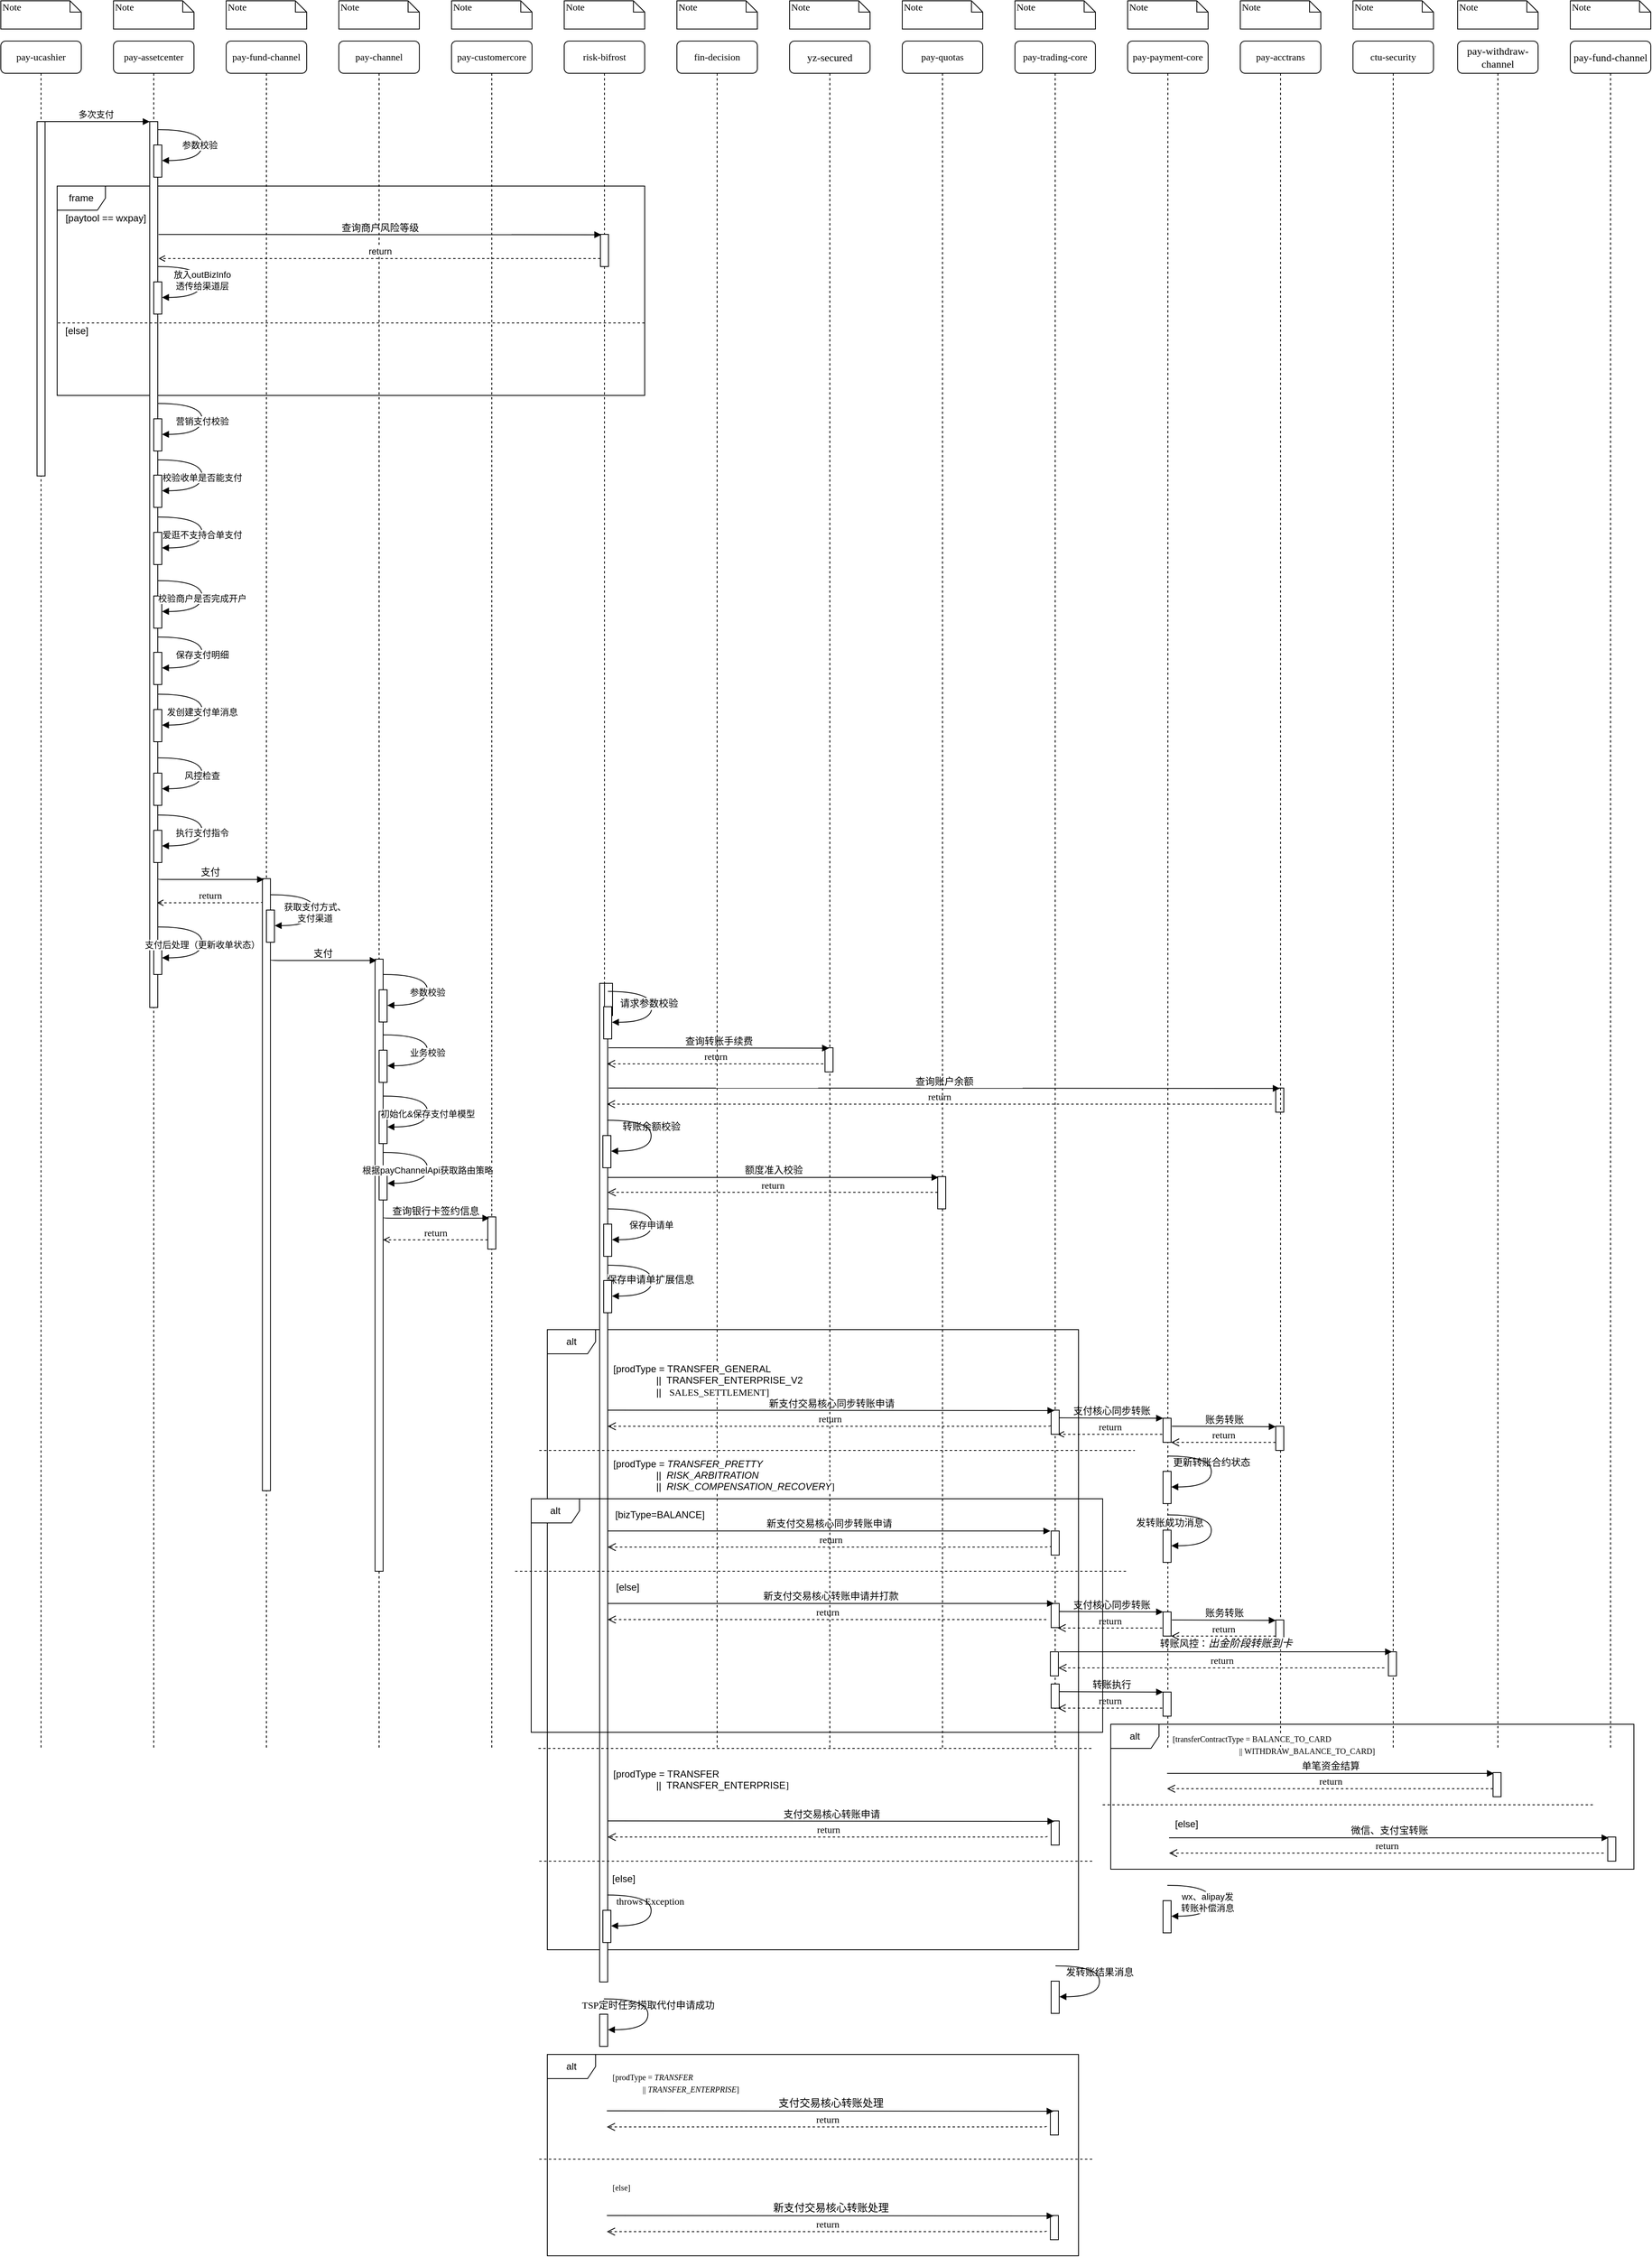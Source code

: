 <mxfile version="14.9.5" type="github">
  <diagram name="Page-1" id="9361dd3d-8414-5efd-6122-117bd74ce7a7">
    <mxGraphModel dx="1426" dy="771" grid="1" gridSize="10" guides="1" tooltips="1" connect="1" arrows="1" fold="1" page="0" pageScale="1.5" pageWidth="826" pageHeight="1169" background="none" math="0" shadow="0">
      <root>
        <mxCell id="0" />
        <mxCell id="1" parent="0" />
        <mxCell id="-DsZsUz7Ngo_Cz6wqwiF-262" value="frame" style="shape=umlFrame;whiteSpace=wrap;html=1;" parent="1" vertex="1">
          <mxGeometry x="190" y="260" width="730" height="260" as="geometry" />
        </mxCell>
        <mxCell id="-DsZsUz7Ngo_Cz6wqwiF-94" value="&lt;span&gt;&lt;font style=&quot;font-size: 12px&quot;&gt;pay-assetcenter&lt;/font&gt;&lt;/span&gt;" style="shape=umlLifeline;perimeter=lifelinePerimeter;whiteSpace=wrap;html=1;container=1;collapsible=0;recursiveResize=0;outlineConnect=0;rounded=1;shadow=0;comic=0;labelBackgroundColor=none;strokeWidth=1;fontFamily=Verdana;fontSize=12;align=center;" parent="1" vertex="1">
          <mxGeometry x="260" y="80" width="100" height="2120" as="geometry" />
        </mxCell>
        <mxCell id="-DsZsUz7Ngo_Cz6wqwiF-242" value="" style="html=1;points=[];perimeter=orthogonalPerimeter;rounded=0;shadow=0;comic=0;labelBackgroundColor=none;strokeWidth=1;fontFamily=Verdana;fontSize=12;align=center;" parent="1" vertex="1">
          <mxGeometry x="305" y="180" width="10" height="1100" as="geometry" />
        </mxCell>
        <mxCell id="-DsZsUz7Ngo_Cz6wqwiF-89" value="alt" style="shape=umlFrame;whiteSpace=wrap;html=1;" parent="1" vertex="1">
          <mxGeometry x="799" y="2580" width="660" height="250" as="geometry" />
        </mxCell>
        <mxCell id="-DsZsUz7Ngo_Cz6wqwiF-90" value="risk-bifrost" style="shape=umlLifeline;perimeter=lifelinePerimeter;whiteSpace=wrap;html=1;container=0;collapsible=0;recursiveResize=0;outlineConnect=0;rounded=1;shadow=0;comic=0;labelBackgroundColor=none;strokeWidth=1;fontFamily=Verdana;fontSize=12;align=center;" parent="1" vertex="1">
          <mxGeometry x="820" y="80" width="100" height="2120" as="geometry" />
        </mxCell>
        <mxCell id="-DsZsUz7Ngo_Cz6wqwiF-91" value="alt" style="shape=umlFrame;whiteSpace=wrap;html=1;" parent="1" vertex="1">
          <mxGeometry x="1499" y="2170" width="650" height="180" as="geometry" />
        </mxCell>
        <mxCell id="-DsZsUz7Ngo_Cz6wqwiF-92" value="alt" style="shape=umlFrame;whiteSpace=wrap;html=1;" parent="1" vertex="1">
          <mxGeometry x="799" y="1680" width="660" height="770" as="geometry" />
        </mxCell>
        <mxCell id="-DsZsUz7Ngo_Cz6wqwiF-93" value="" style="html=1;points=[];perimeter=orthogonalPerimeter;rounded=0;shadow=0;comic=0;labelBackgroundColor=none;strokeWidth=1;fontFamily=Verdana;fontSize=12;align=center;" parent="1" vertex="1">
          <mxGeometry x="864" y="1250" width="10" height="1240" as="geometry" />
        </mxCell>
        <mxCell id="-DsZsUz7Ngo_Cz6wqwiF-96" value="pay-fund-channel" style="shape=umlLifeline;perimeter=lifelinePerimeter;whiteSpace=wrap;html=1;container=1;collapsible=0;recursiveResize=0;outlineConnect=0;rounded=1;shadow=0;comic=0;labelBackgroundColor=none;strokeWidth=1;fontFamily=Verdana;fontSize=12;align=center;" parent="1" vertex="1">
          <mxGeometry x="400" y="80" width="100" height="2120" as="geometry" />
        </mxCell>
        <mxCell id="-DsZsUz7Ngo_Cz6wqwiF-98" value="pay-channel" style="shape=umlLifeline;perimeter=lifelinePerimeter;whiteSpace=wrap;html=1;container=1;collapsible=0;recursiveResize=0;outlineConnect=0;rounded=1;shadow=0;comic=0;labelBackgroundColor=none;strokeWidth=1;fontFamily=Verdana;fontSize=12;align=center;" parent="1" vertex="1">
          <mxGeometry x="540" y="80" width="100" height="2120" as="geometry" />
        </mxCell>
        <mxCell id="-DsZsUz7Ngo_Cz6wqwiF-99" value="pay-customercore" style="shape=umlLifeline;perimeter=lifelinePerimeter;whiteSpace=wrap;html=1;container=1;collapsible=0;recursiveResize=0;outlineConnect=0;rounded=1;shadow=0;comic=0;labelBackgroundColor=none;strokeWidth=1;fontFamily=Verdana;fontSize=12;align=center;" parent="1" vertex="1">
          <mxGeometry x="680" y="80" width="100" height="2120" as="geometry" />
        </mxCell>
        <mxCell id="-DsZsUz7Ngo_Cz6wqwiF-100" value="fin-decision" style="shape=umlLifeline;perimeter=lifelinePerimeter;whiteSpace=wrap;html=1;container=1;collapsible=0;recursiveResize=0;outlineConnect=0;rounded=1;shadow=0;comic=0;labelBackgroundColor=none;strokeWidth=1;fontFamily=Verdana;fontSize=12;align=center;" parent="1" vertex="1">
          <mxGeometry x="960" y="80" width="100" height="2120" as="geometry" />
        </mxCell>
        <mxCell id="-DsZsUz7Ngo_Cz6wqwiF-101" value="&lt;font style=&quot;font-size: 12px&quot;&gt;pay-ucashier&lt;/font&gt;" style="shape=umlLifeline;perimeter=lifelinePerimeter;whiteSpace=wrap;html=1;container=1;collapsible=0;recursiveResize=0;outlineConnect=0;rounded=1;shadow=0;comic=0;labelBackgroundColor=none;strokeWidth=1;fontFamily=Verdana;fontSize=12;align=center;" parent="1" vertex="1">
          <mxGeometry x="120" y="80" width="100" height="2120" as="geometry" />
        </mxCell>
        <mxCell id="-DsZsUz7Ngo_Cz6wqwiF-102" value="" style="html=1;points=[];perimeter=orthogonalPerimeter;rounded=0;shadow=0;comic=0;labelBackgroundColor=none;strokeWidth=1;fontFamily=Verdana;fontSize=12;align=center;" parent="-DsZsUz7Ngo_Cz6wqwiF-101" vertex="1">
          <mxGeometry x="45" y="100" width="10" height="440" as="geometry" />
        </mxCell>
        <mxCell id="-DsZsUz7Ngo_Cz6wqwiF-104" value="Note" style="shape=note;whiteSpace=wrap;html=1;size=14;verticalAlign=top;align=left;spacingTop=-6;rounded=0;shadow=0;comic=0;labelBackgroundColor=none;strokeWidth=1;fontFamily=Verdana;fontSize=12" parent="1" vertex="1">
          <mxGeometry x="120" y="30" width="100" height="35" as="geometry" />
        </mxCell>
        <mxCell id="-DsZsUz7Ngo_Cz6wqwiF-105" value="Note" style="shape=note;whiteSpace=wrap;html=1;size=14;verticalAlign=top;align=left;spacingTop=-6;rounded=0;shadow=0;comic=0;labelBackgroundColor=none;strokeWidth=1;fontFamily=Verdana;fontSize=12" parent="1" vertex="1">
          <mxGeometry x="260" y="30" width="100" height="35" as="geometry" />
        </mxCell>
        <mxCell id="-DsZsUz7Ngo_Cz6wqwiF-106" value="Note" style="shape=note;whiteSpace=wrap;html=1;size=14;verticalAlign=top;align=left;spacingTop=-6;rounded=0;shadow=0;comic=0;labelBackgroundColor=none;strokeWidth=1;fontFamily=Verdana;fontSize=12" parent="1" vertex="1">
          <mxGeometry x="400" y="30" width="100" height="35" as="geometry" />
        </mxCell>
        <mxCell id="-DsZsUz7Ngo_Cz6wqwiF-107" value="Note" style="shape=note;whiteSpace=wrap;html=1;size=14;verticalAlign=top;align=left;spacingTop=-6;rounded=0;shadow=0;comic=0;labelBackgroundColor=none;strokeWidth=1;fontFamily=Verdana;fontSize=12" parent="1" vertex="1">
          <mxGeometry x="540" y="30" width="100" height="35" as="geometry" />
        </mxCell>
        <mxCell id="-DsZsUz7Ngo_Cz6wqwiF-108" value="Note" style="shape=note;whiteSpace=wrap;html=1;size=14;verticalAlign=top;align=left;spacingTop=-6;rounded=0;shadow=0;comic=0;labelBackgroundColor=none;strokeWidth=1;fontFamily=Verdana;fontSize=12" parent="1" vertex="1">
          <mxGeometry x="680" y="30" width="100" height="35" as="geometry" />
        </mxCell>
        <mxCell id="-DsZsUz7Ngo_Cz6wqwiF-109" value="Note" style="shape=note;whiteSpace=wrap;html=1;size=14;verticalAlign=top;align=left;spacingTop=-6;rounded=0;shadow=0;comic=0;labelBackgroundColor=none;strokeWidth=1;fontFamily=Verdana;fontSize=12" parent="1" vertex="1">
          <mxGeometry x="820" y="30" width="100" height="35" as="geometry" />
        </mxCell>
        <mxCell id="-DsZsUz7Ngo_Cz6wqwiF-110" value="Note" style="shape=note;whiteSpace=wrap;html=1;size=14;verticalAlign=top;align=left;spacingTop=-6;rounded=0;shadow=0;comic=0;labelBackgroundColor=none;strokeWidth=1;fontFamily=Verdana;fontSize=12" parent="1" vertex="1">
          <mxGeometry x="960" y="30" width="100" height="35" as="geometry" />
        </mxCell>
        <mxCell id="-DsZsUz7Ngo_Cz6wqwiF-117" value="" style="html=1;points=[];perimeter=orthogonalPerimeter;rounded=0;shadow=0;comic=0;labelBackgroundColor=none;strokeWidth=1;fontFamily=Verdana;fontSize=12;align=center;" parent="1" vertex="1">
          <mxGeometry x="865" y="320" width="10" height="40" as="geometry" />
        </mxCell>
        <mxCell id="-DsZsUz7Ngo_Cz6wqwiF-119" value="查询商户风险等级" style="html=1;verticalAlign=bottom;endArrow=block;labelBackgroundColor=none;fontFamily=Verdana;fontSize=12;edgeStyle=elbowEdgeStyle;elbow=vertical;entryX=0.1;entryY=0.025;entryDx=0;entryDy=0;entryPerimeter=0;exitX=1.1;exitY=0.182;exitDx=0;exitDy=0;exitPerimeter=0;" parent="1" target="-DsZsUz7Ngo_Cz6wqwiF-117" edge="1">
          <mxGeometry relative="1" as="geometry">
            <mxPoint x="316" y="320.08" as="sourcePoint" />
            <mxPoint x="580" y="400" as="targetPoint" />
          </mxGeometry>
        </mxCell>
        <mxCell id="-DsZsUz7Ngo_Cz6wqwiF-126" value="&lt;span style=&quot;font-family: , , &amp;#34;segoe ui&amp;#34; , &amp;#34;pingfang sc&amp;#34; , &amp;#34;hiragino sans gb&amp;#34; , &amp;#34;microsoft yahei&amp;#34; , &amp;#34;helvetica neue&amp;#34; , &amp;#34;helvetica&amp;#34; , &amp;#34;arial&amp;#34; , sans-serif , &amp;#34;apple color emoji&amp;#34; , &amp;#34;segoe ui emoji&amp;#34; , &amp;#34;segoe ui symbol&amp;#34; ; font-size: 13px ; background-color: rgb(255 , 255 , 255)&quot;&gt;yz-secured&lt;/span&gt;" style="shape=umlLifeline;perimeter=lifelinePerimeter;whiteSpace=wrap;html=1;container=1;collapsible=0;recursiveResize=0;outlineConnect=0;rounded=1;shadow=0;comic=0;labelBackgroundColor=none;strokeWidth=1;fontFamily=Verdana;fontSize=12;align=center;" parent="1" vertex="1">
          <mxGeometry x="1100" y="80" width="100" height="2120" as="geometry" />
        </mxCell>
        <mxCell id="-DsZsUz7Ngo_Cz6wqwiF-127" value="" style="html=1;points=[];perimeter=orthogonalPerimeter;rounded=0;shadow=0;comic=0;labelBackgroundColor=none;strokeColor=#000000;strokeWidth=1;fillColor=#FFFFFF;fontFamily=Verdana;fontSize=12;fontColor=#000000;align=center;" parent="1" vertex="1">
          <mxGeometry x="1144" y="1330" width="10" height="30" as="geometry" />
        </mxCell>
        <mxCell id="-DsZsUz7Ngo_Cz6wqwiF-128" value="Note" style="shape=note;whiteSpace=wrap;html=1;size=14;verticalAlign=top;align=left;spacingTop=-6;rounded=0;shadow=0;comic=0;labelBackgroundColor=none;strokeWidth=1;fontFamily=Verdana;fontSize=12" parent="1" vertex="1">
          <mxGeometry x="1100" y="30" width="100" height="35" as="geometry" />
        </mxCell>
        <mxCell id="-DsZsUz7Ngo_Cz6wqwiF-132" value="" style="html=1;points=[];perimeter=orthogonalPerimeter;rounded=0;shadow=0;comic=0;labelBackgroundColor=none;strokeWidth=1;fontFamily=Verdana;fontSize=12;align=center;" parent="1" vertex="1">
          <mxGeometry x="870" y="1250" width="10" height="40" as="geometry" />
        </mxCell>
        <mxCell id="-DsZsUz7Ngo_Cz6wqwiF-135" value="查询转账手续费" style="html=1;verticalAlign=bottom;endArrow=block;labelBackgroundColor=none;fontFamily=Verdana;fontSize=12;edgeStyle=elbowEdgeStyle;elbow=vertical;entryX=0.5;entryY=0.033;entryDx=0;entryDy=0;entryPerimeter=0;" parent="1" target="-DsZsUz7Ngo_Cz6wqwiF-127" edge="1">
          <mxGeometry relative="1" as="geometry">
            <mxPoint x="875" y="1330" as="sourcePoint" />
            <mxPoint x="1142" y="1331.02" as="targetPoint" />
          </mxGeometry>
        </mxCell>
        <mxCell id="-DsZsUz7Ngo_Cz6wqwiF-136" value="return" style="html=1;verticalAlign=bottom;endArrow=open;dashed=1;endSize=8;labelBackgroundColor=none;fontFamily=Verdana;fontSize=12;edgeStyle=elbowEdgeStyle;elbow=vertical;" parent="1" edge="1">
          <mxGeometry relative="1" as="geometry">
            <mxPoint x="873" y="1350" as="targetPoint" />
            <Array as="points">
              <mxPoint x="1087" y="1350" />
              <mxPoint x="1117" y="1350" />
            </Array>
            <mxPoint x="1142" y="1350" as="sourcePoint" />
          </mxGeometry>
        </mxCell>
        <mxCell id="-DsZsUz7Ngo_Cz6wqwiF-137" value="" style="html=1;points=[];perimeter=orthogonalPerimeter;rounded=0;shadow=0;comic=0;labelBackgroundColor=none;strokeColor=#000000;strokeWidth=1;fillColor=#FFFFFF;fontFamily=Verdana;fontSize=12;fontColor=#000000;align=center;" parent="1" vertex="1">
          <mxGeometry x="1704" y="1380" width="10" height="30" as="geometry" />
        </mxCell>
        <mxCell id="-DsZsUz7Ngo_Cz6wqwiF-138" value="查询账户余额" style="html=1;verticalAlign=bottom;endArrow=block;labelBackgroundColor=none;fontFamily=Verdana;fontSize=12;edgeStyle=elbowEdgeStyle;elbow=vertical;entryX=0.5;entryY=0.033;entryDx=0;entryDy=0;entryPerimeter=0;" parent="1" target="-DsZsUz7Ngo_Cz6wqwiF-137" edge="1">
          <mxGeometry relative="1" as="geometry">
            <mxPoint x="875" y="1380" as="sourcePoint" />
            <mxPoint x="1142" y="1381.02" as="targetPoint" />
          </mxGeometry>
        </mxCell>
        <mxCell id="-DsZsUz7Ngo_Cz6wqwiF-139" value="return" style="html=1;verticalAlign=bottom;endArrow=open;dashed=1;endSize=8;labelBackgroundColor=none;fontFamily=Verdana;fontSize=12;edgeStyle=elbowEdgeStyle;elbow=vertical;" parent="1" edge="1">
          <mxGeometry relative="1" as="geometry">
            <mxPoint x="873" y="1400" as="targetPoint" />
            <Array as="points">
              <mxPoint x="1087" y="1400" />
              <mxPoint x="1117" y="1400" />
            </Array>
            <mxPoint x="1699" y="1400" as="sourcePoint" />
          </mxGeometry>
        </mxCell>
        <mxCell id="-DsZsUz7Ngo_Cz6wqwiF-140" value="&lt;span style=&quot;background-color: rgb(255 , 255 , 255)&quot;&gt;&lt;font style=&quot;font-size: 12px&quot;&gt;pay-quotas&lt;/font&gt;&lt;/span&gt;" style="shape=umlLifeline;perimeter=lifelinePerimeter;whiteSpace=wrap;html=1;container=1;collapsible=0;recursiveResize=0;outlineConnect=0;rounded=1;shadow=0;comic=0;labelBackgroundColor=none;strokeWidth=1;fontFamily=Verdana;fontSize=12;align=center;" parent="1" vertex="1">
          <mxGeometry x="1240" y="80" width="100" height="2120" as="geometry" />
        </mxCell>
        <mxCell id="-DsZsUz7Ngo_Cz6wqwiF-141" value="Note" style="shape=note;whiteSpace=wrap;html=1;size=14;verticalAlign=top;align=left;spacingTop=-6;rounded=0;shadow=0;comic=0;labelBackgroundColor=none;strokeWidth=1;fontFamily=Verdana;fontSize=12" parent="1" vertex="1">
          <mxGeometry x="1240" y="30" width="100" height="35" as="geometry" />
        </mxCell>
        <mxCell id="-DsZsUz7Ngo_Cz6wqwiF-142" value="" style="html=1;points=[];perimeter=orthogonalPerimeter;rounded=0;shadow=0;comic=0;labelBackgroundColor=none;strokeWidth=1;fontFamily=Verdana;fontSize=12;align=center;" parent="1" vertex="1">
          <mxGeometry x="868" y="1439" width="10" height="40" as="geometry" />
        </mxCell>
        <mxCell id="-DsZsUz7Ngo_Cz6wqwiF-143" value="转账余额校验" style="html=1;verticalAlign=bottom;endArrow=block;labelBackgroundColor=none;fontFamily=Verdana;fontSize=12;elbow=vertical;edgeStyle=orthogonalEdgeStyle;curved=1;entryX=1;entryY=0.286;entryPerimeter=0;exitX=1.038;exitY=0.345;exitPerimeter=0;" parent="1" edge="1">
          <mxGeometry relative="1" as="geometry">
            <mxPoint x="873.333" y="1420" as="sourcePoint" />
            <mxPoint x="878.333" y="1458.333" as="targetPoint" />
            <Array as="points">
              <mxPoint x="928" y="1420" />
              <mxPoint x="928" y="1458" />
            </Array>
          </mxGeometry>
        </mxCell>
        <mxCell id="-DsZsUz7Ngo_Cz6wqwiF-144" value="&lt;span style=&quot;background-color: rgb(255 , 255 , 255)&quot;&gt;&lt;font style=&quot;font-size: 12px&quot;&gt;pay-trading-core&lt;/font&gt;&lt;/span&gt;" style="shape=umlLifeline;perimeter=lifelinePerimeter;whiteSpace=wrap;html=1;container=1;collapsible=0;recursiveResize=0;outlineConnect=0;rounded=1;shadow=0;comic=0;labelBackgroundColor=none;strokeWidth=1;fontFamily=Verdana;fontSize=12;align=center;" parent="1" vertex="1">
          <mxGeometry x="1380" y="80" width="100" height="2120" as="geometry" />
        </mxCell>
        <mxCell id="-DsZsUz7Ngo_Cz6wqwiF-145" value="" style="html=1;points=[];perimeter=orthogonalPerimeter;rounded=0;shadow=0;comic=0;labelBackgroundColor=none;strokeColor=#000000;strokeWidth=1;fillColor=#FFFFFF;fontFamily=Verdana;fontSize=12;fontColor=#000000;align=center;" parent="-DsZsUz7Ngo_Cz6wqwiF-144" vertex="1">
          <mxGeometry x="45" y="1700" width="10" height="30" as="geometry" />
        </mxCell>
        <mxCell id="-DsZsUz7Ngo_Cz6wqwiF-146" value="Note" style="shape=note;whiteSpace=wrap;html=1;size=14;verticalAlign=top;align=left;spacingTop=-6;rounded=0;shadow=0;comic=0;labelBackgroundColor=none;strokeWidth=1;fontFamily=Verdana;fontSize=12" parent="1" vertex="1">
          <mxGeometry x="1380" y="30" width="100" height="35" as="geometry" />
        </mxCell>
        <mxCell id="-DsZsUz7Ngo_Cz6wqwiF-147" value="" style="endArrow=none;html=1;edgeStyle=orthogonalEdgeStyle;dashed=1;" parent="1" edge="1">
          <mxGeometry relative="1" as="geometry">
            <mxPoint x="789" y="1830" as="sourcePoint" />
            <mxPoint x="1529" y="1830" as="targetPoint" />
          </mxGeometry>
        </mxCell>
        <mxCell id="-DsZsUz7Ngo_Cz6wqwiF-148" value="return" style="html=1;verticalAlign=bottom;endArrow=open;dashed=1;endSize=8;labelBackgroundColor=none;fontFamily=Verdana;fontSize=12;edgeStyle=elbowEdgeStyle;elbow=vertical;entryX=0.9;entryY=0.692;entryDx=0;entryDy=0;entryPerimeter=0;exitX=-0.1;exitY=0.633;exitDx=0;exitDy=0;exitPerimeter=0;" parent="1" source="-DsZsUz7Ngo_Cz6wqwiF-145" edge="1">
          <mxGeometry relative="1" as="geometry">
            <mxPoint x="874" y="1799.76" as="targetPoint" />
            <Array as="points">
              <mxPoint x="1221.5" y="1800" />
              <mxPoint x="1251.5" y="1800" />
            </Array>
            <mxPoint x="1419" y="1800" as="sourcePoint" />
          </mxGeometry>
        </mxCell>
        <mxCell id="-DsZsUz7Ngo_Cz6wqwiF-149" value="&lt;div&gt;&lt;span&gt;[prodType =&amp;nbsp;&lt;/span&gt;&lt;span style=&quot;font-size: 9pt ; background-color: rgb(255 , 255 , 255)&quot;&gt;TRANSFER_GENERAL&lt;/span&gt;&lt;/div&gt;&lt;div&gt;&lt;span&gt;&amp;nbsp; &amp;nbsp; &amp;nbsp; &amp;nbsp; &amp;nbsp; &amp;nbsp; &amp;nbsp; &amp;nbsp; ||&amp;nbsp; &lt;/span&gt;&lt;span style=&quot;background-color: rgb(255 , 255 , 255) ; font-size: 9pt&quot;&gt;TRANSFER_ENTERPRISE_V2&lt;/span&gt;&lt;/div&gt;&lt;div&gt;&lt;span style=&quot;background-color: rgb(255 , 255 , 255) ; font-size: 9pt&quot;&gt;&amp;nbsp; &amp;nbsp; &amp;nbsp; &amp;nbsp; &amp;nbsp; &amp;nbsp; &amp;nbsp; &amp;nbsp; ||&amp;nbsp; &amp;nbsp;&lt;/span&gt;&lt;span style=&quot;background-color: rgb(255 , 255 , 255) ; font-family: &amp;#34;menlo&amp;#34; ; font-size: 9pt&quot;&gt;SALES_SETTLEMENT]&lt;/span&gt;&lt;span style=&quot;background-color: rgb(255 , 255 , 255) ; font-size: 9pt&quot;&gt;&amp;nbsp; &amp;nbsp; &amp;nbsp;&lt;/span&gt;&lt;/div&gt;&lt;div&gt;&lt;span style=&quot;color: rgb(102 , 14 , 122) ; font-style: italic ; font-weight: bold ; background-color: rgb(255 , 255 , 255) ; font-size: 9pt&quot;&gt;&amp;nbsp;&lt;/span&gt;&lt;/div&gt;" style="text;html=1;strokeColor=none;fillColor=none;align=left;verticalAlign=middle;whiteSpace=wrap;rounded=0;" parent="1" vertex="1">
          <mxGeometry x="879" y="1720" width="250" height="60" as="geometry" />
        </mxCell>
        <mxCell id="-DsZsUz7Ngo_Cz6wqwiF-150" value="新支付交易核心同步转账申请" style="html=1;verticalAlign=bottom;endArrow=block;labelBackgroundColor=none;fontFamily=Verdana;fontSize=12;edgeStyle=elbowEdgeStyle;elbow=vertical;" parent="1" edge="1">
          <mxGeometry relative="1" as="geometry">
            <mxPoint x="874" y="1780" as="sourcePoint" />
            <mxPoint x="1429" y="1781" as="targetPoint" />
          </mxGeometry>
        </mxCell>
        <mxCell id="-DsZsUz7Ngo_Cz6wqwiF-151" value="&lt;div&gt;[prodType =&amp;nbsp;&lt;span style=&quot;font-style: italic ; background-color: rgb(255 , 255 , 255) ; font-size: 9pt&quot;&gt;TRANSFER_PRETTY&lt;/span&gt;&lt;/div&gt;&lt;div&gt;&lt;span&gt;&amp;nbsp; &amp;nbsp; &amp;nbsp; &amp;nbsp; &amp;nbsp; &amp;nbsp; &amp;nbsp; &amp;nbsp; ||&amp;nbsp;&amp;nbsp;&lt;/span&gt;&lt;span style=&quot;font-style: italic ; background-color: rgb(255 , 255 , 255) ; font-size: 9pt&quot;&gt;RISK_ARBITRATION&lt;/span&gt;&lt;/div&gt;&lt;div&gt;&lt;span style=&quot;background-color: rgb(255 , 255 , 255) ; font-size: 9pt&quot;&gt;&amp;nbsp; &amp;nbsp; &amp;nbsp; &amp;nbsp; &amp;nbsp; &amp;nbsp; &amp;nbsp; &amp;nbsp; ||&amp;nbsp; &lt;/span&gt;&lt;span style=&quot;font-style: italic ; background-color: rgb(255 , 255 , 255) ; font-size: 9pt&quot;&gt;RISK_COMPENSATION_RECOVERY&lt;/span&gt;&lt;span style=&quot;font-size: 9pt ; background-color: rgb(255 , 255 , 255) ; font-family: &amp;#34;menlo&amp;#34;&quot;&gt;]&lt;/span&gt;&lt;span style=&quot;font-size: 9pt ; background-color: rgb(255 , 255 , 255)&quot;&gt;&amp;nbsp; &amp;nbsp; &amp;nbsp;&lt;/span&gt;&lt;br&gt;&lt;/div&gt;&lt;div&gt;&lt;span style=&quot;font-style: italic ; background-color: rgb(255 , 255 , 255) ; font-size: 9pt&quot;&gt;&amp;nbsp;&lt;/span&gt;&lt;/div&gt;" style="text;html=1;strokeColor=none;fillColor=none;align=left;verticalAlign=middle;whiteSpace=wrap;rounded=0;" parent="1" vertex="1">
          <mxGeometry x="879" y="1860" width="290" height="30" as="geometry" />
        </mxCell>
        <mxCell id="-DsZsUz7Ngo_Cz6wqwiF-152" value="[bizType=BALANCE]" style="text;html=1;strokeColor=none;fillColor=none;align=center;verticalAlign=middle;whiteSpace=wrap;rounded=0;" parent="1" vertex="1">
          <mxGeometry x="919" y="1900" width="40" height="20" as="geometry" />
        </mxCell>
        <mxCell id="-DsZsUz7Ngo_Cz6wqwiF-153" value="" style="html=1;points=[];perimeter=orthogonalPerimeter;rounded=0;shadow=0;comic=0;labelBackgroundColor=none;strokeColor=#000000;strokeWidth=1;fillColor=#FFFFFF;fontFamily=Verdana;fontSize=12;fontColor=#000000;align=center;" parent="1" vertex="1">
          <mxGeometry x="1425" y="1930" width="10" height="30" as="geometry" />
        </mxCell>
        <mxCell id="-DsZsUz7Ngo_Cz6wqwiF-154" value="" style="endArrow=none;html=1;edgeStyle=orthogonalEdgeStyle;dashed=1;" parent="1" edge="1">
          <mxGeometry relative="1" as="geometry">
            <mxPoint x="759" y="1980" as="sourcePoint" />
            <mxPoint x="1519" y="1980" as="targetPoint" />
          </mxGeometry>
        </mxCell>
        <mxCell id="-DsZsUz7Ngo_Cz6wqwiF-155" value="return" style="html=1;verticalAlign=bottom;endArrow=open;dashed=1;endSize=8;labelBackgroundColor=none;fontFamily=Verdana;fontSize=12;edgeStyle=elbowEdgeStyle;elbow=vertical;entryX=0.9;entryY=0.692;entryDx=0;entryDy=0;entryPerimeter=0;exitX=0;exitY=0.6;exitDx=0;exitDy=0;exitPerimeter=0;" parent="1" source="-DsZsUz7Ngo_Cz6wqwiF-153" edge="1">
          <mxGeometry relative="1" as="geometry">
            <mxPoint x="874" y="1949.76" as="targetPoint" />
            <Array as="points">
              <mxPoint x="1221.5" y="1950" />
              <mxPoint x="1251.5" y="1950" />
            </Array>
            <mxPoint x="1419" y="1950" as="sourcePoint" />
          </mxGeometry>
        </mxCell>
        <mxCell id="-DsZsUz7Ngo_Cz6wqwiF-156" value="新支付交易核心同步转账申请" style="html=1;verticalAlign=bottom;endArrow=block;labelBackgroundColor=none;fontFamily=Verdana;fontSize=12;edgeStyle=elbowEdgeStyle;elbow=vertical;entryX=-0.1;entryY=0;entryDx=0;entryDy=0;entryPerimeter=0;" parent="1" target="-DsZsUz7Ngo_Cz6wqwiF-153" edge="1">
          <mxGeometry relative="1" as="geometry">
            <mxPoint x="874" y="1930" as="sourcePoint" />
            <mxPoint x="1419" y="1931" as="targetPoint" />
          </mxGeometry>
        </mxCell>
        <mxCell id="-DsZsUz7Ngo_Cz6wqwiF-157" value="" style="html=1;points=[];perimeter=orthogonalPerimeter;rounded=0;shadow=0;comic=0;labelBackgroundColor=none;strokeColor=#000000;strokeWidth=1;fillColor=#FFFFFF;fontFamily=Verdana;fontSize=12;fontColor=#000000;align=center;" parent="1" vertex="1">
          <mxGeometry x="1425" y="2290" width="10" height="30" as="geometry" />
        </mxCell>
        <mxCell id="-DsZsUz7Ngo_Cz6wqwiF-158" value="" style="endArrow=none;html=1;edgeStyle=orthogonalEdgeStyle;dashed=1;" parent="1" edge="1">
          <mxGeometry relative="1" as="geometry">
            <mxPoint x="789" y="2340" as="sourcePoint" />
            <mxPoint x="1479" y="2340" as="targetPoint" />
          </mxGeometry>
        </mxCell>
        <mxCell id="-DsZsUz7Ngo_Cz6wqwiF-159" value="return" style="html=1;verticalAlign=bottom;endArrow=open;dashed=1;endSize=8;labelBackgroundColor=none;fontFamily=Verdana;fontSize=12;edgeStyle=elbowEdgeStyle;elbow=vertical;entryX=0.9;entryY=0.692;entryDx=0;entryDy=0;entryPerimeter=0;exitX=-0.5;exitY=0.633;exitDx=0;exitDy=0;exitPerimeter=0;" parent="1" source="-DsZsUz7Ngo_Cz6wqwiF-157" edge="1">
          <mxGeometry relative="1" as="geometry">
            <mxPoint x="874" y="2309.76" as="targetPoint" />
            <Array as="points">
              <mxPoint x="1221.5" y="2310" />
              <mxPoint x="1251.5" y="2310" />
            </Array>
            <mxPoint x="1419" y="2310" as="sourcePoint" />
          </mxGeometry>
        </mxCell>
        <mxCell id="-DsZsUz7Ngo_Cz6wqwiF-160" value="&lt;div&gt;&lt;span&gt;[prodType =&amp;nbsp;&lt;/span&gt;&lt;span style=&quot;font-size: 9pt ; background-color: rgb(255 , 255 , 255)&quot;&gt;TRANSFER&lt;/span&gt;&lt;/div&gt;&lt;div&gt;&lt;span&gt;&amp;nbsp; &amp;nbsp; &amp;nbsp; &amp;nbsp; &amp;nbsp; &amp;nbsp; &amp;nbsp; &amp;nbsp; ||&amp;nbsp; &lt;/span&gt;&lt;span style=&quot;background-color: rgb(255 , 255 , 255) ; font-size: 9pt&quot;&gt;TRANSFER_ENTERPRISE&lt;/span&gt;&lt;span style=&quot;font-size: 9pt ; background-color: rgb(255 , 255 , 255) ; font-family: &amp;#34;menlo&amp;#34;&quot;&gt;]&lt;/span&gt;&lt;span style=&quot;font-size: 9pt ; background-color: rgb(255 , 255 , 255)&quot;&gt;&amp;nbsp; &amp;nbsp; &amp;nbsp;&lt;/span&gt;&lt;/div&gt;&lt;div&gt;&lt;span style=&quot;color: rgb(102 , 14 , 122) ; font-style: italic ; font-weight: bold ; background-color: rgb(255 , 255 , 255) ; font-size: 9pt&quot;&gt;&amp;nbsp;&lt;/span&gt;&lt;/div&gt;" style="text;html=1;strokeColor=none;fillColor=none;align=left;verticalAlign=middle;whiteSpace=wrap;rounded=0;" parent="1" vertex="1">
          <mxGeometry x="879" y="2230" width="250" height="32" as="geometry" />
        </mxCell>
        <mxCell id="-DsZsUz7Ngo_Cz6wqwiF-161" value="支付交易核心转账申请" style="html=1;verticalAlign=bottom;endArrow=block;labelBackgroundColor=none;fontFamily=Verdana;fontSize=12;edgeStyle=elbowEdgeStyle;elbow=vertical;" parent="1" edge="1">
          <mxGeometry relative="1" as="geometry">
            <mxPoint x="874" y="2290" as="sourcePoint" />
            <mxPoint x="1429" y="2291" as="targetPoint" />
          </mxGeometry>
        </mxCell>
        <mxCell id="-DsZsUz7Ngo_Cz6wqwiF-162" value="[else]" style="text;html=1;strokeColor=none;fillColor=none;align=center;verticalAlign=middle;whiteSpace=wrap;rounded=0;" parent="1" vertex="1">
          <mxGeometry x="874" y="2352" width="40" height="20" as="geometry" />
        </mxCell>
        <mxCell id="-DsZsUz7Ngo_Cz6wqwiF-163" value="throws Exception&amp;nbsp;" style="html=1;verticalAlign=bottom;endArrow=block;labelBackgroundColor=none;fontFamily=Verdana;fontSize=12;elbow=vertical;edgeStyle=orthogonalEdgeStyle;curved=1;entryX=1;entryY=0.286;entryPerimeter=0;exitX=1.038;exitY=0.345;exitPerimeter=0;" parent="1" edge="1">
          <mxGeometry relative="1" as="geometry">
            <mxPoint x="873.333" y="2382" as="sourcePoint" />
            <mxPoint x="878.333" y="2420.333" as="targetPoint" />
            <Array as="points">
              <mxPoint x="928" y="2382" />
              <mxPoint x="928" y="2420" />
            </Array>
          </mxGeometry>
        </mxCell>
        <mxCell id="-DsZsUz7Ngo_Cz6wqwiF-164" value="&lt;span style=&quot;background-color: rgb(255 , 255 , 255)&quot;&gt;&lt;font style=&quot;font-size: 12px&quot;&gt;pay-payment-core&lt;/font&gt;&lt;/span&gt;" style="shape=umlLifeline;perimeter=lifelinePerimeter;whiteSpace=wrap;html=1;container=0;collapsible=0;recursiveResize=0;outlineConnect=0;rounded=1;shadow=0;comic=0;labelBackgroundColor=none;strokeWidth=1;fontFamily=Verdana;fontSize=12;align=center;" parent="1" vertex="1">
          <mxGeometry x="1520" y="80" width="100" height="2120" as="geometry" />
        </mxCell>
        <mxCell id="-DsZsUz7Ngo_Cz6wqwiF-165" value="Note" style="shape=note;whiteSpace=wrap;html=1;size=14;verticalAlign=top;align=left;spacingTop=-6;rounded=0;shadow=0;comic=0;labelBackgroundColor=none;strokeWidth=1;fontFamily=Verdana;fontSize=12" parent="1" vertex="1">
          <mxGeometry x="1520" y="30" width="100" height="35" as="geometry" />
        </mxCell>
        <mxCell id="-DsZsUz7Ngo_Cz6wqwiF-166" value="支付核心同步转账" style="html=1;verticalAlign=bottom;endArrow=block;labelBackgroundColor=none;fontFamily=Verdana;fontSize=12;edgeStyle=elbowEdgeStyle;elbow=vertical;" parent="1" target="-DsZsUz7Ngo_Cz6wqwiF-219" edge="1">
          <mxGeometry relative="1" as="geometry">
            <mxPoint x="1435" y="1789.5" as="sourcePoint" />
            <mxPoint x="1565" y="1789.5" as="targetPoint" />
          </mxGeometry>
        </mxCell>
        <mxCell id="-DsZsUz7Ngo_Cz6wqwiF-167" value="return" style="html=1;verticalAlign=bottom;endArrow=open;dashed=1;endSize=6;labelBackgroundColor=none;fontFamily=Verdana;fontSize=12;edgeStyle=elbowEdgeStyle;elbow=vertical;" parent="1" edge="1">
          <mxGeometry relative="1" as="geometry">
            <mxPoint x="1433" y="1810" as="targetPoint" />
            <Array as="points">
              <mxPoint x="1508" y="1810" />
              <mxPoint x="1538" y="1810" />
            </Array>
            <mxPoint x="1563" y="1810" as="sourcePoint" />
          </mxGeometry>
        </mxCell>
        <mxCell id="-DsZsUz7Ngo_Cz6wqwiF-168" value="&lt;span style=&quot;background-color: rgb(255 , 255 , 255)&quot;&gt;pay-acctrans&lt;/span&gt;" style="shape=umlLifeline;perimeter=lifelinePerimeter;whiteSpace=wrap;html=1;container=1;collapsible=0;recursiveResize=0;outlineConnect=0;rounded=1;shadow=0;comic=0;labelBackgroundColor=none;strokeWidth=1;fontFamily=Verdana;fontSize=12;align=center;" parent="1" vertex="1">
          <mxGeometry x="1660" y="80" width="100" height="2120" as="geometry" />
        </mxCell>
        <mxCell id="-DsZsUz7Ngo_Cz6wqwiF-169" value="Note" style="shape=note;whiteSpace=wrap;html=1;size=14;verticalAlign=top;align=left;spacingTop=-6;rounded=0;shadow=0;comic=0;labelBackgroundColor=none;strokeWidth=1;fontFamily=Verdana;fontSize=12" parent="1" vertex="1">
          <mxGeometry x="1660" y="30" width="100" height="35" as="geometry" />
        </mxCell>
        <mxCell id="-DsZsUz7Ngo_Cz6wqwiF-170" value="" style="html=1;points=[];perimeter=orthogonalPerimeter;rounded=0;shadow=0;comic=0;labelBackgroundColor=none;strokeWidth=1;fontFamily=Verdana;fontSize=12;align=center;" parent="1" vertex="1">
          <mxGeometry x="869" y="1279" width="10" height="40" as="geometry" />
        </mxCell>
        <mxCell id="-DsZsUz7Ngo_Cz6wqwiF-171" value="" style="html=1;verticalAlign=bottom;endArrow=block;labelBackgroundColor=none;fontFamily=Verdana;fontSize=12;elbow=vertical;edgeStyle=orthogonalEdgeStyle;curved=1;entryX=1;entryY=0.286;entryPerimeter=0;exitX=1.038;exitY=0.345;exitPerimeter=0;" parent="1" edge="1">
          <mxGeometry x="819" y="730" as="geometry">
            <mxPoint x="874.333" y="1260" as="sourcePoint" />
            <mxPoint x="879.333" y="1298.333" as="targetPoint" />
            <Array as="points">
              <mxPoint x="929" y="1260" />
              <mxPoint x="929" y="1298" />
            </Array>
          </mxGeometry>
        </mxCell>
        <mxCell id="-DsZsUz7Ngo_Cz6wqwiF-172" value="&lt;span style=&quot;font-family: &amp;#34;verdana&amp;#34; ; font-size: 12px ; background-color: rgb(248 , 249 , 250)&quot;&gt;请求参数校验&lt;/span&gt;" style="edgeLabel;html=1;align=center;verticalAlign=middle;resizable=0;points=[];" parent="-DsZsUz7Ngo_Cz6wqwiF-171" vertex="1" connectable="0">
          <mxGeometry relative="1" as="geometry">
            <mxPoint x="-4" y="-2" as="offset" />
          </mxGeometry>
        </mxCell>
        <mxCell id="-DsZsUz7Ngo_Cz6wqwiF-173" value="" style="html=1;verticalAlign=bottom;endArrow=block;labelBackgroundColor=none;fontFamily=Verdana;fontSize=12;elbow=vertical;edgeStyle=orthogonalEdgeStyle;curved=1;entryX=1;entryY=0.286;entryPerimeter=0;exitX=1.038;exitY=0.345;exitPerimeter=0;" parent="1" edge="1">
          <mxGeometry x="819" y="730" as="geometry">
            <mxPoint x="874.333" y="1530" as="sourcePoint" />
            <mxPoint x="879.333" y="1568.333" as="targetPoint" />
            <Array as="points">
              <mxPoint x="929" y="1530" />
              <mxPoint x="929" y="1568" />
            </Array>
          </mxGeometry>
        </mxCell>
        <mxCell id="-DsZsUz7Ngo_Cz6wqwiF-174" value="保存申请单" style="edgeLabel;html=1;align=center;verticalAlign=middle;resizable=0;points=[];" parent="-DsZsUz7Ngo_Cz6wqwiF-173" vertex="1" connectable="0">
          <mxGeometry relative="1" as="geometry">
            <mxPoint x="-1" y="3" as="offset" />
          </mxGeometry>
        </mxCell>
        <mxCell id="-DsZsUz7Ngo_Cz6wqwiF-175" value="" style="html=1;verticalAlign=bottom;endArrow=block;labelBackgroundColor=none;fontFamily=Verdana;fontSize=12;elbow=vertical;edgeStyle=orthogonalEdgeStyle;curved=1;entryX=1;entryY=0.286;entryPerimeter=0;exitX=1.038;exitY=0.345;exitPerimeter=0;" parent="1" edge="1">
          <mxGeometry x="819" y="730" as="geometry">
            <mxPoint x="874.333" y="1600" as="sourcePoint" />
            <mxPoint x="879.333" y="1638.333" as="targetPoint" />
            <Array as="points">
              <mxPoint x="929" y="1600" />
              <mxPoint x="929" y="1638" />
            </Array>
          </mxGeometry>
        </mxCell>
        <mxCell id="-DsZsUz7Ngo_Cz6wqwiF-176" value="&lt;span style=&quot;font-family: &amp;#34;verdana&amp;#34; ; font-size: 12px ; background-color: rgb(248 , 249 , 250)&quot;&gt;保存申请单扩展信息&lt;/span&gt;" style="edgeLabel;html=1;align=center;verticalAlign=middle;resizable=0;points=[];" parent="-DsZsUz7Ngo_Cz6wqwiF-175" vertex="1" connectable="0">
          <mxGeometry relative="1" as="geometry">
            <mxPoint x="-2" y="1" as="offset" />
          </mxGeometry>
        </mxCell>
        <mxCell id="-DsZsUz7Ngo_Cz6wqwiF-177" value="alt" style="shape=umlFrame;whiteSpace=wrap;html=1;" parent="1" vertex="1">
          <mxGeometry x="779" y="1890" width="710" height="290" as="geometry" />
        </mxCell>
        <mxCell id="-DsZsUz7Ngo_Cz6wqwiF-178" value="[else]" style="text;html=1;strokeColor=none;fillColor=none;align=center;verticalAlign=middle;whiteSpace=wrap;rounded=0;" parent="1" vertex="1">
          <mxGeometry x="879" y="1990" width="40" height="20" as="geometry" />
        </mxCell>
        <mxCell id="-DsZsUz7Ngo_Cz6wqwiF-179" value="" style="html=1;points=[];perimeter=orthogonalPerimeter;rounded=0;shadow=0;comic=0;labelBackgroundColor=none;strokeColor=#000000;strokeWidth=1;fillColor=#FFFFFF;fontFamily=Verdana;fontSize=12;fontColor=#000000;align=center;" parent="1" vertex="1">
          <mxGeometry x="1425" y="2020" width="10" height="30" as="geometry" />
        </mxCell>
        <mxCell id="-DsZsUz7Ngo_Cz6wqwiF-180" value="return" style="html=1;verticalAlign=bottom;endArrow=open;dashed=1;endSize=8;labelBackgroundColor=none;fontFamily=Verdana;fontSize=12;edgeStyle=elbowEdgeStyle;elbow=vertical;entryX=0.9;entryY=0.692;entryDx=0;entryDy=0;entryPerimeter=0;" parent="1" edge="1">
          <mxGeometry x="819" y="730" as="geometry">
            <mxPoint x="874" y="2039.76" as="targetPoint" />
            <Array as="points">
              <mxPoint x="1221.5" y="2040" />
              <mxPoint x="1251.5" y="2040" />
            </Array>
            <mxPoint x="1419" y="2040" as="sourcePoint" />
          </mxGeometry>
        </mxCell>
        <mxCell id="-DsZsUz7Ngo_Cz6wqwiF-181" value="新支付交易核心转账申请并打款" style="html=1;verticalAlign=bottom;endArrow=block;labelBackgroundColor=none;fontFamily=Verdana;fontSize=12;edgeStyle=elbowEdgeStyle;elbow=vertical;" parent="1" edge="1">
          <mxGeometry x="819" y="730" as="geometry">
            <mxPoint x="874" y="2020" as="sourcePoint" />
            <mxPoint x="1428.5" y="2020" as="targetPoint" />
          </mxGeometry>
        </mxCell>
        <mxCell id="-DsZsUz7Ngo_Cz6wqwiF-182" value="" style="html=1;points=[];perimeter=orthogonalPerimeter;rounded=0;shadow=0;comic=0;labelBackgroundColor=none;strokeWidth=1;fontFamily=Verdana;fontSize=12;align=center;" parent="1" vertex="1">
          <mxGeometry x="869" y="1549" width="10" height="40" as="geometry" />
        </mxCell>
        <mxCell id="-DsZsUz7Ngo_Cz6wqwiF-183" value="" style="html=1;points=[];perimeter=orthogonalPerimeter;rounded=0;shadow=0;comic=0;labelBackgroundColor=none;strokeWidth=1;fontFamily=Verdana;fontSize=12;align=center;" parent="1" vertex="1">
          <mxGeometry x="869" y="1619" width="10" height="40" as="geometry" />
        </mxCell>
        <mxCell id="-DsZsUz7Ngo_Cz6wqwiF-184" value="" style="html=1;points=[];perimeter=orthogonalPerimeter;rounded=0;shadow=0;comic=0;labelBackgroundColor=none;strokeWidth=1;fontFamily=Verdana;fontSize=12;align=center;" parent="1" vertex="1">
          <mxGeometry x="868" y="2401" width="10" height="40" as="geometry" />
        </mxCell>
        <mxCell id="-DsZsUz7Ngo_Cz6wqwiF-185" value="" style="html=1;points=[];perimeter=orthogonalPerimeter;rounded=0;shadow=0;comic=0;labelBackgroundColor=none;strokeColor=#000000;strokeWidth=1;fillColor=#FFFFFF;fontFamily=Verdana;fontSize=12;fontColor=#000000;align=center;" parent="1" vertex="1">
          <mxGeometry x="1704" y="1800" width="10" height="30" as="geometry" />
        </mxCell>
        <mxCell id="-DsZsUz7Ngo_Cz6wqwiF-186" value="账务转账" style="html=1;verticalAlign=bottom;endArrow=block;labelBackgroundColor=none;fontFamily=Verdana;fontSize=12;edgeStyle=elbowEdgeStyle;elbow=vertical;" parent="1" edge="1">
          <mxGeometry relative="1" as="geometry">
            <mxPoint x="1575" y="1800" as="sourcePoint" />
            <mxPoint x="1704" y="1800.5" as="targetPoint" />
          </mxGeometry>
        </mxCell>
        <mxCell id="-DsZsUz7Ngo_Cz6wqwiF-187" value="return" style="html=1;verticalAlign=bottom;endArrow=open;dashed=1;endSize=8;labelBackgroundColor=none;fontFamily=Verdana;fontSize=12;edgeStyle=elbowEdgeStyle;elbow=vertical;" parent="1" edge="1">
          <mxGeometry relative="1" as="geometry">
            <mxPoint x="1574" y="1820" as="targetPoint" />
            <Array as="points">
              <mxPoint x="1649" y="1820" />
              <mxPoint x="1679" y="1820" />
            </Array>
            <mxPoint x="1704" y="1820" as="sourcePoint" />
          </mxGeometry>
        </mxCell>
        <mxCell id="-DsZsUz7Ngo_Cz6wqwiF-188" value="更新转账合约状态" style="html=1;verticalAlign=bottom;endArrow=block;labelBackgroundColor=none;fontFamily=Verdana;fontSize=12;elbow=vertical;edgeStyle=orthogonalEdgeStyle;curved=1;entryX=1;entryY=0.286;entryPerimeter=0;exitX=1.038;exitY=0.345;exitPerimeter=0;" parent="1" edge="1">
          <mxGeometry relative="1" as="geometry">
            <mxPoint x="1569.333" y="1837" as="sourcePoint" />
            <mxPoint x="1574.333" y="1875.333" as="targetPoint" />
            <Array as="points">
              <mxPoint x="1624" y="1837" />
              <mxPoint x="1624" y="1875" />
            </Array>
          </mxGeometry>
        </mxCell>
        <mxCell id="-DsZsUz7Ngo_Cz6wqwiF-189" value="" style="html=1;points=[];perimeter=orthogonalPerimeter;rounded=0;shadow=0;comic=0;labelBackgroundColor=none;strokeWidth=1;fontFamily=Verdana;fontSize=12;align=center;" parent="1" vertex="1">
          <mxGeometry x="1564" y="1856" width="10" height="40" as="geometry" />
        </mxCell>
        <mxCell id="-DsZsUz7Ngo_Cz6wqwiF-190" value="" style="html=1;points=[];perimeter=orthogonalPerimeter;rounded=0;shadow=0;comic=0;labelBackgroundColor=none;strokeColor=#000000;strokeWidth=1;fillColor=#FFFFFF;fontFamily=Verdana;fontSize=12;fontColor=#000000;align=center;" parent="1" vertex="1">
          <mxGeometry x="1564" y="2030.5" width="10" height="30" as="geometry" />
        </mxCell>
        <mxCell id="-DsZsUz7Ngo_Cz6wqwiF-191" value="支付核心同步转账" style="html=1;verticalAlign=bottom;endArrow=block;labelBackgroundColor=none;fontFamily=Verdana;fontSize=12;edgeStyle=elbowEdgeStyle;elbow=vertical;" parent="1" target="-DsZsUz7Ngo_Cz6wqwiF-190" edge="1">
          <mxGeometry relative="1" as="geometry">
            <mxPoint x="1435" y="2030" as="sourcePoint" />
            <mxPoint x="1565" y="2030" as="targetPoint" />
          </mxGeometry>
        </mxCell>
        <mxCell id="-DsZsUz7Ngo_Cz6wqwiF-192" value="return" style="html=1;verticalAlign=bottom;endArrow=open;dashed=1;endSize=8;labelBackgroundColor=none;fontFamily=Verdana;fontSize=12;edgeStyle=elbowEdgeStyle;elbow=vertical;" parent="1" edge="1">
          <mxGeometry relative="1" as="geometry">
            <mxPoint x="1433" y="2050.5" as="targetPoint" />
            <Array as="points">
              <mxPoint x="1508" y="2050.5" />
              <mxPoint x="1538" y="2050.5" />
            </Array>
            <mxPoint x="1563" y="2050.5" as="sourcePoint" />
          </mxGeometry>
        </mxCell>
        <mxCell id="-DsZsUz7Ngo_Cz6wqwiF-193" value="" style="html=1;points=[];perimeter=orthogonalPerimeter;rounded=0;shadow=0;comic=0;labelBackgroundColor=none;strokeColor=#000000;strokeWidth=1;fillColor=#FFFFFF;fontFamily=Verdana;fontSize=12;fontColor=#000000;align=center;" parent="1" vertex="1">
          <mxGeometry x="1704" y="2040.5" width="10" height="30" as="geometry" />
        </mxCell>
        <mxCell id="-DsZsUz7Ngo_Cz6wqwiF-194" value="账务转账" style="html=1;verticalAlign=bottom;endArrow=block;labelBackgroundColor=none;fontFamily=Verdana;fontSize=12;edgeStyle=elbowEdgeStyle;elbow=vertical;" parent="1" edge="1">
          <mxGeometry relative="1" as="geometry">
            <mxPoint x="1575" y="2040.5" as="sourcePoint" />
            <mxPoint x="1704" y="2041" as="targetPoint" />
          </mxGeometry>
        </mxCell>
        <mxCell id="-DsZsUz7Ngo_Cz6wqwiF-195" value="return" style="html=1;verticalAlign=bottom;endArrow=open;dashed=1;endSize=8;labelBackgroundColor=none;fontFamily=Verdana;fontSize=12;edgeStyle=elbowEdgeStyle;elbow=vertical;" parent="1" edge="1">
          <mxGeometry relative="1" as="geometry">
            <mxPoint x="1574" y="2060.5" as="targetPoint" />
            <Array as="points">
              <mxPoint x="1649" y="2060.5" />
              <mxPoint x="1679" y="2060.5" />
            </Array>
            <mxPoint x="1704" y="2060.5" as="sourcePoint" />
          </mxGeometry>
        </mxCell>
        <mxCell id="-DsZsUz7Ngo_Cz6wqwiF-196" value="ctu-security" style="shape=umlLifeline;perimeter=lifelinePerimeter;whiteSpace=wrap;html=1;container=1;collapsible=0;recursiveResize=0;outlineConnect=0;rounded=1;shadow=0;comic=0;labelBackgroundColor=none;strokeWidth=1;fontFamily=Verdana;fontSize=12;align=center;" parent="1" vertex="1">
          <mxGeometry x="1800" y="80" width="100" height="2120" as="geometry" />
        </mxCell>
        <mxCell id="-DsZsUz7Ngo_Cz6wqwiF-197" value="Note" style="shape=note;whiteSpace=wrap;html=1;size=14;verticalAlign=top;align=left;spacingTop=-6;rounded=0;shadow=0;comic=0;labelBackgroundColor=none;strokeWidth=1;fontFamily=Verdana;fontSize=12" parent="1" vertex="1">
          <mxGeometry x="1800" y="30" width="100" height="35" as="geometry" />
        </mxCell>
        <mxCell id="-DsZsUz7Ngo_Cz6wqwiF-198" value="" style="html=1;points=[];perimeter=orthogonalPerimeter;rounded=0;shadow=0;comic=0;labelBackgroundColor=none;strokeColor=#000000;strokeWidth=1;fillColor=#FFFFFF;fontFamily=Verdana;fontSize=12;fontColor=#000000;align=center;" parent="1" vertex="1">
          <mxGeometry x="1424" y="2080" width="10" height="30" as="geometry" />
        </mxCell>
        <mxCell id="-DsZsUz7Ngo_Cz6wqwiF-199" value="" style="html=1;points=[];perimeter=orthogonalPerimeter;rounded=0;shadow=0;comic=0;labelBackgroundColor=none;strokeColor=#000000;strokeWidth=1;fillColor=#FFFFFF;fontFamily=Verdana;fontSize=12;fontColor=#000000;align=center;" parent="1" vertex="1">
          <mxGeometry x="1844" y="2080" width="10" height="30" as="geometry" />
        </mxCell>
        <mxCell id="-DsZsUz7Ngo_Cz6wqwiF-200" value="转账风控：&lt;span style=&quot;font-style: italic ; background-color: rgb(255 , 255 , 255) ; font-family: &amp;#34;menlo&amp;#34; ; font-size: 9.8pt&quot;&gt;出金阶段转账到卡&lt;/span&gt;" style="html=1;verticalAlign=bottom;endArrow=block;labelBackgroundColor=none;fontFamily=Verdana;fontSize=12;edgeStyle=elbowEdgeStyle;elbow=vertical;" parent="1" edge="1">
          <mxGeometry relative="1" as="geometry">
            <mxPoint x="1435" y="2080" as="sourcePoint" />
            <mxPoint x="1848.5" y="2080" as="targetPoint" />
          </mxGeometry>
        </mxCell>
        <mxCell id="-DsZsUz7Ngo_Cz6wqwiF-201" value="return" style="html=1;verticalAlign=bottom;endArrow=open;dashed=1;endSize=8;labelBackgroundColor=none;fontFamily=Verdana;fontSize=12;edgeStyle=elbowEdgeStyle;elbow=vertical;entryX=1;entryY=0.667;entryDx=0;entryDy=0;entryPerimeter=0;" parent="1" target="-DsZsUz7Ngo_Cz6wqwiF-198" edge="1">
          <mxGeometry relative="1" as="geometry">
            <mxPoint x="1439" y="2100" as="targetPoint" />
            <Array as="points">
              <mxPoint x="1784" y="2100" />
              <mxPoint x="1814" y="2100" />
            </Array>
            <mxPoint x="1839" y="2100" as="sourcePoint" />
          </mxGeometry>
        </mxCell>
        <mxCell id="-DsZsUz7Ngo_Cz6wqwiF-202" value="" style="html=1;points=[];perimeter=orthogonalPerimeter;rounded=0;shadow=0;comic=0;labelBackgroundColor=none;strokeColor=#000000;strokeWidth=1;fillColor=#FFFFFF;fontFamily=Verdana;fontSize=12;fontColor=#000000;align=center;" parent="1" vertex="1">
          <mxGeometry x="1425" y="2120" width="10" height="30" as="geometry" />
        </mxCell>
        <mxCell id="-DsZsUz7Ngo_Cz6wqwiF-203" value="" style="html=1;points=[];perimeter=orthogonalPerimeter;rounded=0;shadow=0;comic=0;labelBackgroundColor=none;strokeColor=#000000;strokeWidth=1;fillColor=#FFFFFF;fontFamily=Verdana;fontSize=12;fontColor=#000000;align=center;" parent="1" vertex="1">
          <mxGeometry x="1564" y="2130" width="10" height="30" as="geometry" />
        </mxCell>
        <mxCell id="-DsZsUz7Ngo_Cz6wqwiF-204" value="转账执行" style="html=1;verticalAlign=bottom;endArrow=block;labelBackgroundColor=none;fontFamily=Verdana;fontSize=12;edgeStyle=elbowEdgeStyle;elbow=vertical;" parent="1" target="-DsZsUz7Ngo_Cz6wqwiF-203" edge="1">
          <mxGeometry relative="1" as="geometry">
            <mxPoint x="1435" y="2129.5" as="sourcePoint" />
            <mxPoint x="1565" y="2129.5" as="targetPoint" />
          </mxGeometry>
        </mxCell>
        <mxCell id="-DsZsUz7Ngo_Cz6wqwiF-205" value="return" style="html=1;verticalAlign=bottom;endArrow=open;dashed=1;endSize=8;labelBackgroundColor=none;fontFamily=Verdana;fontSize=12;edgeStyle=elbowEdgeStyle;elbow=vertical;" parent="1" edge="1">
          <mxGeometry relative="1" as="geometry">
            <mxPoint x="1433" y="2150" as="targetPoint" />
            <Array as="points">
              <mxPoint x="1508" y="2150" />
              <mxPoint x="1538" y="2150" />
            </Array>
            <mxPoint x="1563" y="2150" as="sourcePoint" />
          </mxGeometry>
        </mxCell>
        <mxCell id="-DsZsUz7Ngo_Cz6wqwiF-206" value="&lt;span style=&quot;font-family: , , &amp;#34;segoe ui&amp;#34; , &amp;#34;pingfang sc&amp;#34; , &amp;#34;hiragino sans gb&amp;#34; , &amp;#34;microsoft yahei&amp;#34; , &amp;#34;helvetica neue&amp;#34; , &amp;#34;helvetica&amp;#34; , &amp;#34;arial&amp;#34; , sans-serif , &amp;#34;apple color emoji&amp;#34; , &amp;#34;segoe ui emoji&amp;#34; , &amp;#34;segoe ui symbol&amp;#34; ; font-size: 13px ; background-color: rgb(255 , 255 , 255)&quot;&gt;pay-withdraw-channel&lt;/span&gt;" style="shape=umlLifeline;perimeter=lifelinePerimeter;whiteSpace=wrap;html=1;container=1;collapsible=0;recursiveResize=0;outlineConnect=0;rounded=1;shadow=0;comic=0;labelBackgroundColor=none;strokeWidth=1;fontFamily=Verdana;fontSize=12;align=center;" parent="1" vertex="1">
          <mxGeometry x="1930" y="80" width="100" height="2120" as="geometry" />
        </mxCell>
        <mxCell id="-DsZsUz7Ngo_Cz6wqwiF-207" value="Note" style="shape=note;whiteSpace=wrap;html=1;size=14;verticalAlign=top;align=left;spacingTop=-6;rounded=0;shadow=0;comic=0;labelBackgroundColor=none;strokeWidth=1;fontFamily=Verdana;fontSize=12" parent="1" vertex="1">
          <mxGeometry x="1930" y="30" width="100" height="35" as="geometry" />
        </mxCell>
        <mxCell id="-DsZsUz7Ngo_Cz6wqwiF-208" value="单笔资金结算" style="html=1;verticalAlign=bottom;endArrow=block;labelBackgroundColor=none;fontFamily=Verdana;fontSize=12;edgeStyle=elbowEdgeStyle;elbow=vertical;entryX=0.1;entryY=0.033;entryDx=0;entryDy=0;entryPerimeter=0;" parent="1" target="-DsZsUz7Ngo_Cz6wqwiF-209" edge="1">
          <mxGeometry relative="1" as="geometry">
            <mxPoint x="1569" y="2231" as="sourcePoint" />
            <mxPoint x="1959" y="2231" as="targetPoint" />
          </mxGeometry>
        </mxCell>
        <mxCell id="-DsZsUz7Ngo_Cz6wqwiF-209" value="" style="html=1;points=[];perimeter=orthogonalPerimeter;rounded=0;shadow=0;comic=0;labelBackgroundColor=none;strokeColor=#000000;strokeWidth=1;fillColor=#FFFFFF;fontFamily=Verdana;fontSize=12;fontColor=#000000;align=center;" parent="1" vertex="1">
          <mxGeometry x="1974" y="2230" width="10" height="30" as="geometry" />
        </mxCell>
        <mxCell id="-DsZsUz7Ngo_Cz6wqwiF-210" value="&lt;font face=&quot;Verdana&quot; style=&quot;font-size: 10px&quot;&gt;[transferContractType =&amp;nbsp;&lt;span style=&quot;background-color: rgb(255 , 255 , 255)&quot;&gt;&lt;font&gt;BALANCE_TO_CARD&lt;br&gt;&amp;nbsp; &amp;nbsp; &amp;nbsp; &amp;nbsp; &amp;nbsp; &amp;nbsp; &amp;nbsp; &amp;nbsp; &amp;nbsp; &amp;nbsp; &amp;nbsp; &amp;nbsp; &amp;nbsp; &amp;nbsp; &amp;nbsp; &amp;nbsp; &amp;nbsp;||&amp;nbsp;&lt;/font&gt;&lt;/span&gt;&lt;span style=&quot;background-color: rgb(255 , 255 , 255)&quot;&gt;&lt;font&gt;WITHDRAW_BALANCE_TO_CARD]&lt;/font&gt;&lt;/span&gt;&lt;/font&gt;" style="text;html=1;align=left;verticalAlign=middle;resizable=0;points=[];autosize=1;strokeColor=none;" parent="1" vertex="1">
          <mxGeometry x="1574" y="2180" width="320" height="30" as="geometry" />
        </mxCell>
        <mxCell id="-DsZsUz7Ngo_Cz6wqwiF-211" value="return" style="html=1;verticalAlign=bottom;endArrow=open;dashed=1;endSize=8;labelBackgroundColor=none;fontFamily=Verdana;fontSize=12;edgeStyle=elbowEdgeStyle;elbow=vertical;entryX=1;entryY=0.667;entryDx=0;entryDy=0;entryPerimeter=0;" parent="1" edge="1">
          <mxGeometry relative="1" as="geometry">
            <mxPoint x="1569" y="2250.01" as="targetPoint" />
            <Array as="points">
              <mxPoint x="1919" y="2250" />
              <mxPoint x="1949" y="2250" />
            </Array>
            <mxPoint x="1974" y="2250" as="sourcePoint" />
          </mxGeometry>
        </mxCell>
        <mxCell id="-DsZsUz7Ngo_Cz6wqwiF-212" value="[else]" style="text;whiteSpace=wrap;html=1;" parent="1" vertex="1">
          <mxGeometry x="1576.5" y="2280" width="35" height="20" as="geometry" />
        </mxCell>
        <mxCell id="-DsZsUz7Ngo_Cz6wqwiF-213" value="&lt;span style=&quot;font-family: , , &amp;#34;segoe ui&amp;#34; , &amp;#34;pingfang sc&amp;#34; , &amp;#34;hiragino sans gb&amp;#34; , &amp;#34;microsoft yahei&amp;#34; , &amp;#34;helvetica neue&amp;#34; , &amp;#34;helvetica&amp;#34; , &amp;#34;arial&amp;#34; , sans-serif , &amp;#34;apple color emoji&amp;#34; , &amp;#34;segoe ui emoji&amp;#34; , &amp;#34;segoe ui symbol&amp;#34; ; font-size: 13px ; background-color: rgb(255 , 255 , 255)&quot;&gt;pay-fund-channel&lt;/span&gt;" style="shape=umlLifeline;perimeter=lifelinePerimeter;whiteSpace=wrap;html=1;container=1;collapsible=0;recursiveResize=0;outlineConnect=0;rounded=1;shadow=0;comic=0;labelBackgroundColor=none;strokeWidth=1;fontFamily=Verdana;fontSize=12;align=center;" parent="1" vertex="1">
          <mxGeometry x="2070" y="80" width="100" height="2120" as="geometry" />
        </mxCell>
        <mxCell id="-DsZsUz7Ngo_Cz6wqwiF-214" value="Note" style="shape=note;whiteSpace=wrap;html=1;size=14;verticalAlign=top;align=left;spacingTop=-6;rounded=0;shadow=0;comic=0;labelBackgroundColor=none;strokeWidth=1;fontFamily=Verdana;fontSize=12" parent="1" vertex="1">
          <mxGeometry x="2070" y="30" width="100" height="35" as="geometry" />
        </mxCell>
        <mxCell id="-DsZsUz7Ngo_Cz6wqwiF-215" value="微信、支付宝转账" style="html=1;verticalAlign=bottom;endArrow=block;labelBackgroundColor=none;fontFamily=Verdana;fontSize=12;edgeStyle=elbowEdgeStyle;elbow=vertical;entryX=0.1;entryY=0.033;entryDx=0;entryDy=0;entryPerimeter=0;" parent="1" target="-DsZsUz7Ngo_Cz6wqwiF-216" edge="1">
          <mxGeometry relative="1" as="geometry">
            <mxPoint x="1571.5" y="2311" as="sourcePoint" />
            <mxPoint x="1961.5" y="2311" as="targetPoint" />
          </mxGeometry>
        </mxCell>
        <mxCell id="-DsZsUz7Ngo_Cz6wqwiF-216" value="" style="html=1;points=[];perimeter=orthogonalPerimeter;rounded=0;shadow=0;comic=0;labelBackgroundColor=none;strokeColor=#000000;strokeWidth=1;fillColor=#FFFFFF;fontFamily=Verdana;fontSize=12;fontColor=#000000;align=center;" parent="1" vertex="1">
          <mxGeometry x="2116.5" y="2310" width="10" height="30" as="geometry" />
        </mxCell>
        <mxCell id="-DsZsUz7Ngo_Cz6wqwiF-217" value="return" style="html=1;verticalAlign=bottom;endArrow=open;dashed=1;endSize=8;labelBackgroundColor=none;fontFamily=Verdana;fontSize=12;edgeStyle=elbowEdgeStyle;elbow=vertical;entryX=1;entryY=0.667;entryDx=0;entryDy=0;entryPerimeter=0;" parent="1" edge="1">
          <mxGeometry relative="1" as="geometry">
            <mxPoint x="1571.5" y="2330.01" as="targetPoint" />
            <Array as="points">
              <mxPoint x="1921.5" y="2330" />
              <mxPoint x="1951.5" y="2330" />
            </Array>
            <mxPoint x="2111.5" y="2330" as="sourcePoint" />
          </mxGeometry>
        </mxCell>
        <mxCell id="-DsZsUz7Ngo_Cz6wqwiF-218" value="" style="endArrow=none;html=1;edgeStyle=orthogonalEdgeStyle;dashed=1;" parent="1" edge="1">
          <mxGeometry relative="1" as="geometry">
            <mxPoint x="1489" y="2270" as="sourcePoint" />
            <mxPoint x="2099" y="2270" as="targetPoint" />
          </mxGeometry>
        </mxCell>
        <mxCell id="-DsZsUz7Ngo_Cz6wqwiF-219" value="" style="html=1;points=[];perimeter=orthogonalPerimeter;rounded=0;shadow=0;comic=0;labelBackgroundColor=none;strokeColor=#000000;strokeWidth=1;fillColor=#FFFFFF;fontFamily=Verdana;fontSize=12;fontColor=#000000;align=center;" parent="1" vertex="1">
          <mxGeometry x="1564" y="1790" width="10" height="30" as="geometry" />
        </mxCell>
        <mxCell id="-DsZsUz7Ngo_Cz6wqwiF-220" value="发转账成功消息" style="html=1;verticalAlign=bottom;endArrow=block;labelBackgroundColor=none;fontFamily=Verdana;fontSize=12;elbow=vertical;edgeStyle=orthogonalEdgeStyle;curved=1;entryX=1;entryY=0.286;entryPerimeter=0;exitX=1.038;exitY=0.345;exitPerimeter=0;" parent="1" edge="1">
          <mxGeometry x="1519" y="730" as="geometry">
            <mxPoint x="1569.333" y="1910" as="sourcePoint" />
            <mxPoint x="1574.333" y="1948.333" as="targetPoint" />
            <Array as="points">
              <mxPoint x="1624" y="1910" />
              <mxPoint x="1624" y="1948" />
            </Array>
          </mxGeometry>
        </mxCell>
        <mxCell id="-DsZsUz7Ngo_Cz6wqwiF-221" value="" style="html=1;points=[];perimeter=orthogonalPerimeter;rounded=0;shadow=0;comic=0;labelBackgroundColor=none;strokeWidth=1;fontFamily=Verdana;fontSize=12;align=center;" parent="1" vertex="1">
          <mxGeometry x="1564" y="1929" width="10" height="40" as="geometry" />
        </mxCell>
        <mxCell id="-DsZsUz7Ngo_Cz6wqwiF-222" value="" style="endArrow=none;html=1;edgeStyle=orthogonalEdgeStyle;dashed=1;" parent="1" edge="1">
          <mxGeometry relative="1" as="geometry">
            <mxPoint x="788" y="2200" as="sourcePoint" />
            <mxPoint x="1478" y="2200" as="targetPoint" />
          </mxGeometry>
        </mxCell>
        <mxCell id="-DsZsUz7Ngo_Cz6wqwiF-223" value="" style="html=1;verticalAlign=bottom;endArrow=block;labelBackgroundColor=none;fontFamily=Verdana;fontSize=12;elbow=vertical;edgeStyle=orthogonalEdgeStyle;curved=1;entryX=1;entryY=0.286;entryPerimeter=0;exitX=1.038;exitY=0.345;exitPerimeter=0;" parent="1" edge="1">
          <mxGeometry x="1519" y="1190" as="geometry">
            <mxPoint x="1569.333" y="2370" as="sourcePoint" />
            <mxPoint x="1574.333" y="2408.333" as="targetPoint" />
            <Array as="points">
              <mxPoint x="1624" y="2370" />
              <mxPoint x="1624" y="2408" />
            </Array>
          </mxGeometry>
        </mxCell>
        <mxCell id="-DsZsUz7Ngo_Cz6wqwiF-224" value="wx、alipay发&lt;br&gt;转账补偿消息" style="edgeLabel;html=1;align=center;verticalAlign=middle;resizable=0;points=[];" parent="-DsZsUz7Ngo_Cz6wqwiF-223" vertex="1" connectable="0">
          <mxGeometry relative="1" as="geometry">
            <mxPoint x="-5" y="4" as="offset" />
          </mxGeometry>
        </mxCell>
        <mxCell id="-DsZsUz7Ngo_Cz6wqwiF-225" value="" style="html=1;points=[];perimeter=orthogonalPerimeter;rounded=0;shadow=0;comic=0;labelBackgroundColor=none;strokeWidth=1;fontFamily=Verdana;fontSize=12;align=center;" parent="1" vertex="1">
          <mxGeometry x="1564" y="2389" width="10" height="40" as="geometry" />
        </mxCell>
        <mxCell id="-DsZsUz7Ngo_Cz6wqwiF-226" value="" style="html=1;points=[];perimeter=orthogonalPerimeter;rounded=0;shadow=0;comic=0;labelBackgroundColor=none;strokeWidth=1;fontFamily=Verdana;fontSize=12;align=center;" parent="1" vertex="1">
          <mxGeometry x="1425" y="2489" width="10" height="40" as="geometry" />
        </mxCell>
        <mxCell id="-DsZsUz7Ngo_Cz6wqwiF-227" value="发转账结果消息" style="html=1;verticalAlign=bottom;endArrow=block;labelBackgroundColor=none;fontFamily=Verdana;fontSize=12;elbow=vertical;edgeStyle=orthogonalEdgeStyle;curved=1;entryX=1;entryY=0.286;entryPerimeter=0;exitX=1.038;exitY=0.345;exitPerimeter=0;" parent="1" edge="1">
          <mxGeometry relative="1" as="geometry">
            <mxPoint x="1430.333" y="2470" as="sourcePoint" />
            <mxPoint x="1435.333" y="2508.333" as="targetPoint" />
            <Array as="points">
              <mxPoint x="1485" y="2470" />
              <mxPoint x="1485" y="2508" />
            </Array>
          </mxGeometry>
        </mxCell>
        <mxCell id="-DsZsUz7Ngo_Cz6wqwiF-228" value="" style="html=1;points=[];perimeter=orthogonalPerimeter;rounded=0;shadow=0;comic=0;labelBackgroundColor=none;strokeWidth=1;fontFamily=Verdana;fontSize=12;align=center;" parent="1" vertex="1">
          <mxGeometry x="864" y="2530" width="10" height="40" as="geometry" />
        </mxCell>
        <mxCell id="-DsZsUz7Ngo_Cz6wqwiF-229" value="TSP定时任务捞取代付申请成功" style="html=1;verticalAlign=bottom;endArrow=block;labelBackgroundColor=none;fontFamily=Verdana;fontSize=12;elbow=vertical;edgeStyle=orthogonalEdgeStyle;curved=1;entryX=1;entryY=0.286;entryPerimeter=0;exitX=1.038;exitY=0.345;exitPerimeter=0;" parent="1" edge="1">
          <mxGeometry relative="1" as="geometry">
            <mxPoint x="869.333" y="2511" as="sourcePoint" />
            <mxPoint x="874.333" y="2549.333" as="targetPoint" />
            <Array as="points">
              <mxPoint x="924" y="2511" />
              <mxPoint x="924" y="2549" />
            </Array>
          </mxGeometry>
        </mxCell>
        <mxCell id="-DsZsUz7Ngo_Cz6wqwiF-230" value="&lt;font style=&quot;font-size: 10px&quot; face=&quot;Verdana&quot;&gt;[prodType =&amp;nbsp;&lt;span style=&quot;font-style: italic ; background-color: rgb(255 , 255 , 255)&quot;&gt;&lt;font&gt;TRANSFER&lt;/font&gt;&lt;/span&gt;&lt;br&gt;&lt;span style=&quot;background-color: rgb(255 , 255 , 255)&quot;&gt;&lt;font&gt;&amp;nbsp; &amp;nbsp; &amp;nbsp; &amp;nbsp; &amp;nbsp; &amp;nbsp; &amp;nbsp; &amp;nbsp;||&amp;nbsp;&lt;/font&gt;&lt;/span&gt;&lt;span style=&quot;font-style: italic ; background-color: rgb(255 , 255 , 255)&quot;&gt;TRANSFER_ENTERPRISE&lt;/span&gt;&lt;span style=&quot;background-color: rgb(255 , 255 , 255)&quot;&gt;]&lt;/span&gt;&lt;/font&gt;" style="text;html=1;align=left;verticalAlign=middle;resizable=0;points=[];autosize=1;strokeColor=none;" parent="1" vertex="1">
          <mxGeometry x="878" y="2600" width="210" height="30" as="geometry" />
        </mxCell>
        <mxCell id="-DsZsUz7Ngo_Cz6wqwiF-231" value="" style="html=1;points=[];perimeter=orthogonalPerimeter;rounded=0;shadow=0;comic=0;labelBackgroundColor=none;strokeColor=#000000;strokeWidth=1;fillColor=#FFFFFF;fontFamily=Verdana;fontSize=12;fontColor=#000000;align=center;" parent="1" vertex="1">
          <mxGeometry x="1424" y="2650" width="10" height="30" as="geometry" />
        </mxCell>
        <mxCell id="-DsZsUz7Ngo_Cz6wqwiF-232" value="return" style="html=1;verticalAlign=bottom;endArrow=open;dashed=1;endSize=8;labelBackgroundColor=none;fontFamily=Verdana;fontSize=12;edgeStyle=elbowEdgeStyle;elbow=vertical;entryX=0.9;entryY=0.692;entryDx=0;entryDy=0;entryPerimeter=0;exitX=-0.5;exitY=0.633;exitDx=0;exitDy=0;exitPerimeter=0;" parent="1" source="-DsZsUz7Ngo_Cz6wqwiF-231" edge="1">
          <mxGeometry relative="1" as="geometry">
            <mxPoint x="873.0" y="2669.76" as="targetPoint" />
            <Array as="points">
              <mxPoint x="1220.5" y="2670" />
              <mxPoint x="1250.5" y="2670" />
            </Array>
            <mxPoint x="1418" y="2670" as="sourcePoint" />
          </mxGeometry>
        </mxCell>
        <mxCell id="-DsZsUz7Ngo_Cz6wqwiF-233" value="&lt;span style=&quot;background-color: rgb(255 , 255 , 255) ; font-family: &amp;#34;menlo&amp;#34; ; font-size: 9.8pt&quot;&gt;支付交易核心转账处理&lt;/span&gt;" style="html=1;verticalAlign=bottom;endArrow=block;labelBackgroundColor=none;fontFamily=Verdana;fontSize=12;edgeStyle=elbowEdgeStyle;elbow=vertical;" parent="1" edge="1">
          <mxGeometry relative="1" as="geometry">
            <mxPoint x="873.0" y="2650" as="sourcePoint" />
            <mxPoint x="1428.0" y="2651.0" as="targetPoint" />
          </mxGeometry>
        </mxCell>
        <mxCell id="-DsZsUz7Ngo_Cz6wqwiF-234" value="" style="endArrow=none;html=1;edgeStyle=orthogonalEdgeStyle;dashed=1;" parent="1" edge="1">
          <mxGeometry relative="1" as="geometry">
            <mxPoint x="789" y="2710" as="sourcePoint" />
            <mxPoint x="1479" y="2710" as="targetPoint" />
          </mxGeometry>
        </mxCell>
        <mxCell id="-DsZsUz7Ngo_Cz6wqwiF-235" value="&lt;font style=&quot;font-size: 10px&quot; face=&quot;Verdana&quot;&gt;[else&lt;span style=&quot;background-color: rgb(255 , 255 , 255)&quot;&gt;]&lt;/span&gt;&lt;/font&gt;" style="text;html=1;align=left;verticalAlign=middle;resizable=0;points=[];autosize=1;strokeColor=none;" parent="1" vertex="1">
          <mxGeometry x="878" y="2735" width="40" height="20" as="geometry" />
        </mxCell>
        <mxCell id="-DsZsUz7Ngo_Cz6wqwiF-236" value="" style="html=1;points=[];perimeter=orthogonalPerimeter;rounded=0;shadow=0;comic=0;labelBackgroundColor=none;strokeColor=#000000;strokeWidth=1;fillColor=#FFFFFF;fontFamily=Verdana;fontSize=12;fontColor=#000000;align=center;" parent="1" vertex="1">
          <mxGeometry x="1424" y="2780" width="10" height="30" as="geometry" />
        </mxCell>
        <mxCell id="-DsZsUz7Ngo_Cz6wqwiF-237" value="return" style="html=1;verticalAlign=bottom;endArrow=open;dashed=1;endSize=8;labelBackgroundColor=none;fontFamily=Verdana;fontSize=12;edgeStyle=elbowEdgeStyle;elbow=vertical;entryX=0.9;entryY=0.692;entryDx=0;entryDy=0;entryPerimeter=0;exitX=-0.5;exitY=0.633;exitDx=0;exitDy=0;exitPerimeter=0;" parent="1" source="-DsZsUz7Ngo_Cz6wqwiF-236" edge="1">
          <mxGeometry relative="1" as="geometry">
            <mxPoint x="873.0" y="2799.76" as="targetPoint" />
            <Array as="points">
              <mxPoint x="1220.5" y="2800" />
              <mxPoint x="1250.5" y="2800" />
            </Array>
            <mxPoint x="1418" y="2800" as="sourcePoint" />
          </mxGeometry>
        </mxCell>
        <mxCell id="-DsZsUz7Ngo_Cz6wqwiF-238" value="&lt;span style=&quot;background-color: rgb(255 , 255 , 255) ; font-family: &amp;#34;menlo&amp;#34; ; font-size: 9.8pt&quot;&gt;新支付交易核心转账处理&lt;/span&gt;" style="html=1;verticalAlign=bottom;endArrow=block;labelBackgroundColor=none;fontFamily=Verdana;fontSize=12;edgeStyle=elbowEdgeStyle;elbow=vertical;" parent="1" edge="1">
          <mxGeometry relative="1" as="geometry">
            <mxPoint x="873.0" y="2780" as="sourcePoint" />
            <mxPoint x="1428.0" y="2781.0" as="targetPoint" />
          </mxGeometry>
        </mxCell>
        <mxCell id="-DsZsUz7Ngo_Cz6wqwiF-239" value="" style="html=1;points=[];perimeter=orthogonalPerimeter;rounded=0;shadow=0;comic=0;labelBackgroundColor=none;strokeWidth=1;fontFamily=Verdana;fontSize=12;align=center;" parent="1" vertex="1">
          <mxGeometry x="1284" y="1490" width="10" height="40" as="geometry" />
        </mxCell>
        <mxCell id="-DsZsUz7Ngo_Cz6wqwiF-240" value="额度准入校验" style="html=1;verticalAlign=bottom;endArrow=block;labelBackgroundColor=none;fontFamily=Verdana;fontSize=12;edgeStyle=elbowEdgeStyle;elbow=vertical;" parent="1" source="-DsZsUz7Ngo_Cz6wqwiF-93" edge="1">
          <mxGeometry relative="1" as="geometry">
            <mxPoint x="879" y="1491" as="sourcePoint" />
            <mxPoint x="1285" y="1491" as="targetPoint" />
          </mxGeometry>
        </mxCell>
        <mxCell id="-DsZsUz7Ngo_Cz6wqwiF-241" value="return" style="html=1;verticalAlign=bottom;endArrow=open;dashed=1;endSize=8;labelBackgroundColor=none;fontFamily=Verdana;fontSize=12;edgeStyle=elbowEdgeStyle;elbow=vertical;" parent="1" source="-DsZsUz7Ngo_Cz6wqwiF-239" edge="1">
          <mxGeometry relative="1" as="geometry">
            <mxPoint x="874" y="1509" as="targetPoint" />
            <Array as="points">
              <mxPoint x="1252" y="1509.5" />
            </Array>
            <mxPoint x="1277" y="1509.5" as="sourcePoint" />
          </mxGeometry>
        </mxCell>
        <mxCell id="-DsZsUz7Ngo_Cz6wqwiF-244" value="多次支付" style="html=1;verticalAlign=bottom;endArrow=block;entryX=0;entryY=0;entryDx=0;entryDy=0;entryPerimeter=0;" parent="1" target="-DsZsUz7Ngo_Cz6wqwiF-242" edge="1">
          <mxGeometry width="80" relative="1" as="geometry">
            <mxPoint x="170" y="180" as="sourcePoint" />
            <mxPoint x="300" y="180" as="targetPoint" />
          </mxGeometry>
        </mxCell>
        <mxCell id="-DsZsUz7Ngo_Cz6wqwiF-245" value="" style="html=1;points=[];perimeter=orthogonalPerimeter;rounded=0;shadow=0;comic=0;labelBackgroundColor=none;strokeWidth=1;fontFamily=Verdana;fontSize=12;align=center;" parent="1" vertex="1">
          <mxGeometry x="310" y="209" width="10" height="40" as="geometry" />
        </mxCell>
        <mxCell id="-DsZsUz7Ngo_Cz6wqwiF-246" value="" style="html=1;verticalAlign=bottom;endArrow=block;labelBackgroundColor=none;fontFamily=Verdana;fontSize=12;elbow=vertical;edgeStyle=orthogonalEdgeStyle;curved=1;entryX=1;entryY=0.286;entryPerimeter=0;exitX=1.038;exitY=0.345;exitPerimeter=0;" parent="1" edge="1">
          <mxGeometry relative="1" as="geometry">
            <mxPoint x="315.333" y="190" as="sourcePoint" />
            <mxPoint x="320.333" y="228.333" as="targetPoint" />
            <Array as="points">
              <mxPoint x="370" y="190" />
              <mxPoint x="370" y="228" />
            </Array>
          </mxGeometry>
        </mxCell>
        <mxCell id="-DsZsUz7Ngo_Cz6wqwiF-252" value="参数校验" style="edgeLabel;html=1;align=center;verticalAlign=middle;resizable=0;points=[];" parent="-DsZsUz7Ngo_Cz6wqwiF-246" vertex="1" connectable="0">
          <mxGeometry x="0.033" y="-3" relative="1" as="geometry">
            <mxPoint as="offset" />
          </mxGeometry>
        </mxCell>
        <mxCell id="-DsZsUz7Ngo_Cz6wqwiF-249" value="return" style="html=1;verticalAlign=bottom;endArrow=open;dashed=1;endSize=6;entryX=1.1;entryY=0.25;entryDx=0;entryDy=0;entryPerimeter=0;" parent="1" edge="1">
          <mxGeometry relative="1" as="geometry">
            <mxPoint x="865" y="350" as="sourcePoint" />
            <mxPoint x="316" y="350" as="targetPoint" />
          </mxGeometry>
        </mxCell>
        <mxCell id="-DsZsUz7Ngo_Cz6wqwiF-250" value="" style="html=1;points=[];perimeter=orthogonalPerimeter;rounded=0;shadow=0;comic=0;labelBackgroundColor=none;strokeWidth=1;fontFamily=Verdana;fontSize=12;align=center;" parent="1" vertex="1">
          <mxGeometry x="310" y="379" width="10" height="40" as="geometry" />
        </mxCell>
        <mxCell id="-DsZsUz7Ngo_Cz6wqwiF-251" value="" style="html=1;verticalAlign=bottom;endArrow=block;labelBackgroundColor=none;fontFamily=Verdana;fontSize=12;elbow=vertical;edgeStyle=orthogonalEdgeStyle;curved=1;entryX=1;entryY=0.286;entryPerimeter=0;exitX=1.038;exitY=0.345;exitPerimeter=0;" parent="1" edge="1">
          <mxGeometry relative="1" as="geometry">
            <mxPoint x="315.333" y="360" as="sourcePoint" />
            <mxPoint x="320.333" y="398.333" as="targetPoint" />
            <Array as="points">
              <mxPoint x="370" y="360" />
              <mxPoint x="370" y="398" />
            </Array>
          </mxGeometry>
        </mxCell>
        <mxCell id="-DsZsUz7Ngo_Cz6wqwiF-253" value="放入outBizInfo&lt;br&gt;透传给渠道层" style="edgeLabel;html=1;align=center;verticalAlign=middle;resizable=0;points=[];" parent="-DsZsUz7Ngo_Cz6wqwiF-251" vertex="1" connectable="0">
          <mxGeometry x="0.005" relative="1" as="geometry">
            <mxPoint as="offset" />
          </mxGeometry>
        </mxCell>
        <mxCell id="-DsZsUz7Ngo_Cz6wqwiF-258" value="[paytool == wxpay]" style="text;html=1;align=center;verticalAlign=middle;resizable=0;points=[];autosize=1;strokeColor=none;" parent="1" vertex="1">
          <mxGeometry x="190" y="290" width="120" height="20" as="geometry" />
        </mxCell>
        <mxCell id="-DsZsUz7Ngo_Cz6wqwiF-260" value="" style="endArrow=none;html=1;edgeStyle=orthogonalEdgeStyle;dashed=1;" parent="1" edge="1">
          <mxGeometry relative="1" as="geometry">
            <mxPoint x="191" y="430" as="sourcePoint" />
            <mxPoint x="920" y="430" as="targetPoint" />
          </mxGeometry>
        </mxCell>
        <mxCell id="-DsZsUz7Ngo_Cz6wqwiF-261" value="[else]" style="text;html=1;align=center;verticalAlign=middle;resizable=0;points=[];autosize=1;strokeColor=none;" parent="1" vertex="1">
          <mxGeometry x="194" y="430" width="40" height="20" as="geometry" />
        </mxCell>
        <mxCell id="-DsZsUz7Ngo_Cz6wqwiF-264" value="" style="html=1;points=[];perimeter=orthogonalPerimeter;rounded=0;shadow=0;comic=0;labelBackgroundColor=none;strokeWidth=1;fontFamily=Verdana;fontSize=12;align=center;" parent="1" vertex="1">
          <mxGeometry x="310" y="549" width="10" height="40" as="geometry" />
        </mxCell>
        <mxCell id="-DsZsUz7Ngo_Cz6wqwiF-265" value="" style="html=1;verticalAlign=bottom;endArrow=block;labelBackgroundColor=none;fontFamily=Verdana;fontSize=12;elbow=vertical;edgeStyle=orthogonalEdgeStyle;curved=1;entryX=1;entryY=0.286;entryPerimeter=0;exitX=1.038;exitY=0.345;exitPerimeter=0;" parent="1" edge="1">
          <mxGeometry relative="1" as="geometry">
            <mxPoint x="315.333" y="530" as="sourcePoint" />
            <mxPoint x="320.333" y="568.333" as="targetPoint" />
            <Array as="points">
              <mxPoint x="370" y="530" />
              <mxPoint x="370" y="568" />
            </Array>
          </mxGeometry>
        </mxCell>
        <mxCell id="-DsZsUz7Ngo_Cz6wqwiF-266" value="营销支付校验" style="edgeLabel;html=1;align=center;verticalAlign=middle;resizable=0;points=[];" parent="-DsZsUz7Ngo_Cz6wqwiF-265" vertex="1" connectable="0">
          <mxGeometry x="0.075" relative="1" as="geometry">
            <mxPoint as="offset" />
          </mxGeometry>
        </mxCell>
        <mxCell id="MUZBJ02Qxf5INC0UAl_N-4" value="" style="html=1;points=[];perimeter=orthogonalPerimeter;rounded=0;shadow=0;comic=0;labelBackgroundColor=none;strokeWidth=1;fontFamily=Verdana;fontSize=12;align=center;" parent="1" vertex="1">
          <mxGeometry x="310" y="619" width="10" height="40" as="geometry" />
        </mxCell>
        <mxCell id="MUZBJ02Qxf5INC0UAl_N-5" value="" style="html=1;verticalAlign=bottom;endArrow=block;labelBackgroundColor=none;fontFamily=Verdana;fontSize=12;elbow=vertical;edgeStyle=orthogonalEdgeStyle;curved=1;entryX=1;entryY=0.286;entryPerimeter=0;exitX=1.038;exitY=0.345;exitPerimeter=0;" parent="1" edge="1">
          <mxGeometry relative="1" as="geometry">
            <mxPoint x="315.333" y="600" as="sourcePoint" />
            <mxPoint x="320.333" y="638.333" as="targetPoint" />
            <Array as="points">
              <mxPoint x="370" y="600" />
              <mxPoint x="370" y="638" />
            </Array>
          </mxGeometry>
        </mxCell>
        <mxCell id="MUZBJ02Qxf5INC0UAl_N-6" value="校验收单是否能支付" style="edgeLabel;html=1;align=center;verticalAlign=middle;resizable=0;points=[];" parent="MUZBJ02Qxf5INC0UAl_N-5" vertex="1" connectable="0">
          <mxGeometry x="0.075" relative="1" as="geometry">
            <mxPoint as="offset" />
          </mxGeometry>
        </mxCell>
        <mxCell id="MUZBJ02Qxf5INC0UAl_N-7" value="" style="html=1;points=[];perimeter=orthogonalPerimeter;rounded=0;shadow=0;comic=0;labelBackgroundColor=none;strokeWidth=1;fontFamily=Verdana;fontSize=12;align=center;" parent="1" vertex="1">
          <mxGeometry x="310" y="690" width="10" height="40" as="geometry" />
        </mxCell>
        <mxCell id="MUZBJ02Qxf5INC0UAl_N-8" value="" style="html=1;verticalAlign=bottom;endArrow=block;labelBackgroundColor=none;fontFamily=Verdana;fontSize=12;elbow=vertical;edgeStyle=orthogonalEdgeStyle;curved=1;entryX=1;entryY=0.286;entryPerimeter=0;exitX=1.038;exitY=0.345;exitPerimeter=0;" parent="1" edge="1">
          <mxGeometry relative="1" as="geometry">
            <mxPoint x="315.333" y="671" as="sourcePoint" />
            <mxPoint x="320.333" y="709.333" as="targetPoint" />
            <Array as="points">
              <mxPoint x="370" y="671" />
              <mxPoint x="370" y="709" />
            </Array>
          </mxGeometry>
        </mxCell>
        <mxCell id="MUZBJ02Qxf5INC0UAl_N-9" value="爱逛不支持合单支付" style="edgeLabel;html=1;align=center;verticalAlign=middle;resizable=0;points=[];" parent="MUZBJ02Qxf5INC0UAl_N-8" vertex="1" connectable="0">
          <mxGeometry x="0.075" relative="1" as="geometry">
            <mxPoint as="offset" />
          </mxGeometry>
        </mxCell>
        <mxCell id="MUZBJ02Qxf5INC0UAl_N-10" value="" style="html=1;points=[];perimeter=orthogonalPerimeter;rounded=0;shadow=0;comic=0;labelBackgroundColor=none;strokeWidth=1;fontFamily=Verdana;fontSize=12;align=center;" parent="1" vertex="1">
          <mxGeometry x="310" y="769" width="10" height="40" as="geometry" />
        </mxCell>
        <mxCell id="MUZBJ02Qxf5INC0UAl_N-11" value="" style="html=1;verticalAlign=bottom;endArrow=block;labelBackgroundColor=none;fontFamily=Verdana;fontSize=12;elbow=vertical;edgeStyle=orthogonalEdgeStyle;curved=1;entryX=1;entryY=0.286;entryPerimeter=0;exitX=1.038;exitY=0.345;exitPerimeter=0;" parent="1" edge="1">
          <mxGeometry relative="1" as="geometry">
            <mxPoint x="315.333" y="750" as="sourcePoint" />
            <mxPoint x="320.333" y="788.333" as="targetPoint" />
            <Array as="points">
              <mxPoint x="370" y="750" />
              <mxPoint x="370" y="788" />
            </Array>
          </mxGeometry>
        </mxCell>
        <mxCell id="MUZBJ02Qxf5INC0UAl_N-12" value="校验商户是否完成开户" style="edgeLabel;html=1;align=center;verticalAlign=middle;resizable=0;points=[];" parent="MUZBJ02Qxf5INC0UAl_N-11" vertex="1" connectable="0">
          <mxGeometry x="0.075" relative="1" as="geometry">
            <mxPoint as="offset" />
          </mxGeometry>
        </mxCell>
        <mxCell id="CnnFhk8UefjDQZWVQF-c-1" value="" style="html=1;points=[];perimeter=orthogonalPerimeter;rounded=0;shadow=0;comic=0;labelBackgroundColor=none;strokeWidth=1;fontFamily=Verdana;fontSize=12;align=center;" vertex="1" parent="1">
          <mxGeometry x="310" y="839" width="10" height="40" as="geometry" />
        </mxCell>
        <mxCell id="CnnFhk8UefjDQZWVQF-c-2" value="" style="html=1;verticalAlign=bottom;endArrow=block;labelBackgroundColor=none;fontFamily=Verdana;fontSize=12;elbow=vertical;edgeStyle=orthogonalEdgeStyle;curved=1;entryX=1;entryY=0.286;entryPerimeter=0;exitX=1.038;exitY=0.345;exitPerimeter=0;" edge="1" parent="1">
          <mxGeometry relative="1" as="geometry">
            <mxPoint x="315.333" y="820" as="sourcePoint" />
            <mxPoint x="320.333" y="858.333" as="targetPoint" />
            <Array as="points">
              <mxPoint x="370" y="820" />
              <mxPoint x="370" y="858" />
            </Array>
          </mxGeometry>
        </mxCell>
        <mxCell id="CnnFhk8UefjDQZWVQF-c-3" value="保存支付明细" style="edgeLabel;html=1;align=center;verticalAlign=middle;resizable=0;points=[];" vertex="1" connectable="0" parent="CnnFhk8UefjDQZWVQF-c-2">
          <mxGeometry x="0.075" relative="1" as="geometry">
            <mxPoint as="offset" />
          </mxGeometry>
        </mxCell>
        <mxCell id="CnnFhk8UefjDQZWVQF-c-4" value="" style="html=1;points=[];perimeter=orthogonalPerimeter;rounded=0;shadow=0;comic=0;labelBackgroundColor=none;strokeWidth=1;fontFamily=Verdana;fontSize=12;align=center;" vertex="1" parent="1">
          <mxGeometry x="310" y="910" width="10" height="40" as="geometry" />
        </mxCell>
        <mxCell id="CnnFhk8UefjDQZWVQF-c-5" value="" style="html=1;verticalAlign=bottom;endArrow=block;labelBackgroundColor=none;fontFamily=Verdana;fontSize=12;elbow=vertical;edgeStyle=orthogonalEdgeStyle;curved=1;entryX=1;entryY=0.286;entryPerimeter=0;exitX=1.038;exitY=0.345;exitPerimeter=0;" edge="1" parent="1">
          <mxGeometry relative="1" as="geometry">
            <mxPoint x="315.333" y="891" as="sourcePoint" />
            <mxPoint x="320.333" y="929.333" as="targetPoint" />
            <Array as="points">
              <mxPoint x="370" y="891" />
              <mxPoint x="370" y="929" />
            </Array>
          </mxGeometry>
        </mxCell>
        <mxCell id="CnnFhk8UefjDQZWVQF-c-6" value="发创建支付单消息" style="edgeLabel;html=1;align=center;verticalAlign=middle;resizable=0;points=[];" vertex="1" connectable="0" parent="CnnFhk8UefjDQZWVQF-c-5">
          <mxGeometry x="0.075" relative="1" as="geometry">
            <mxPoint as="offset" />
          </mxGeometry>
        </mxCell>
        <mxCell id="CnnFhk8UefjDQZWVQF-c-7" value="" style="html=1;points=[];perimeter=orthogonalPerimeter;rounded=0;shadow=0;comic=0;labelBackgroundColor=none;strokeWidth=1;fontFamily=Verdana;fontSize=12;align=center;" vertex="1" parent="1">
          <mxGeometry x="310" y="989" width="10" height="40" as="geometry" />
        </mxCell>
        <mxCell id="CnnFhk8UefjDQZWVQF-c-8" value="" style="html=1;verticalAlign=bottom;endArrow=block;labelBackgroundColor=none;fontFamily=Verdana;fontSize=12;elbow=vertical;edgeStyle=orthogonalEdgeStyle;curved=1;entryX=1;entryY=0.286;entryPerimeter=0;exitX=1.038;exitY=0.345;exitPerimeter=0;" edge="1" parent="1">
          <mxGeometry relative="1" as="geometry">
            <mxPoint x="315.333" y="970" as="sourcePoint" />
            <mxPoint x="320.333" y="1008.333" as="targetPoint" />
            <Array as="points">
              <mxPoint x="370" y="970" />
              <mxPoint x="370" y="1008" />
            </Array>
          </mxGeometry>
        </mxCell>
        <mxCell id="CnnFhk8UefjDQZWVQF-c-9" value="风控检查" style="edgeLabel;html=1;align=center;verticalAlign=middle;resizable=0;points=[];" vertex="1" connectable="0" parent="CnnFhk8UefjDQZWVQF-c-8">
          <mxGeometry x="0.075" relative="1" as="geometry">
            <mxPoint as="offset" />
          </mxGeometry>
        </mxCell>
        <mxCell id="CnnFhk8UefjDQZWVQF-c-10" value="" style="html=1;points=[];perimeter=orthogonalPerimeter;rounded=0;shadow=0;comic=0;labelBackgroundColor=none;strokeWidth=1;fontFamily=Verdana;fontSize=12;align=center;" vertex="1" parent="1">
          <mxGeometry x="310" y="1060" width="10" height="40" as="geometry" />
        </mxCell>
        <mxCell id="CnnFhk8UefjDQZWVQF-c-11" value="" style="html=1;verticalAlign=bottom;endArrow=block;labelBackgroundColor=none;fontFamily=Verdana;fontSize=12;elbow=vertical;edgeStyle=orthogonalEdgeStyle;curved=1;entryX=1;entryY=0.286;entryPerimeter=0;exitX=1.038;exitY=0.345;exitPerimeter=0;" edge="1" parent="1">
          <mxGeometry relative="1" as="geometry">
            <mxPoint x="315.333" y="1041" as="sourcePoint" />
            <mxPoint x="320.333" y="1079.333" as="targetPoint" />
            <Array as="points">
              <mxPoint x="370" y="1041" />
              <mxPoint x="370" y="1079" />
            </Array>
          </mxGeometry>
        </mxCell>
        <mxCell id="CnnFhk8UefjDQZWVQF-c-12" value="执行支付指令" style="edgeLabel;html=1;align=center;verticalAlign=middle;resizable=0;points=[];" vertex="1" connectable="0" parent="CnnFhk8UefjDQZWVQF-c-11">
          <mxGeometry x="0.075" relative="1" as="geometry">
            <mxPoint as="offset" />
          </mxGeometry>
        </mxCell>
        <mxCell id="CnnFhk8UefjDQZWVQF-c-15" value="" style="html=1;points=[];perimeter=orthogonalPerimeter;rounded=0;shadow=0;comic=0;labelBackgroundColor=none;strokeWidth=1;fontFamily=Verdana;fontSize=12;align=center;" vertex="1" parent="1">
          <mxGeometry x="310" y="1199" width="10" height="40" as="geometry" />
        </mxCell>
        <mxCell id="CnnFhk8UefjDQZWVQF-c-16" value="" style="html=1;verticalAlign=bottom;endArrow=block;labelBackgroundColor=none;fontFamily=Verdana;fontSize=12;elbow=vertical;edgeStyle=orthogonalEdgeStyle;curved=1;entryX=1;entryY=0.286;entryPerimeter=0;exitX=1.038;exitY=0.345;exitPerimeter=0;" edge="1" parent="1">
          <mxGeometry relative="1" as="geometry">
            <mxPoint x="315.333" y="1180" as="sourcePoint" />
            <mxPoint x="320.333" y="1218.333" as="targetPoint" />
            <Array as="points">
              <mxPoint x="370" y="1180" />
              <mxPoint x="370" y="1218" />
            </Array>
          </mxGeometry>
        </mxCell>
        <mxCell id="CnnFhk8UefjDQZWVQF-c-17" value="支付后处理（更新收单状态）" style="edgeLabel;html=1;align=center;verticalAlign=middle;resizable=0;points=[];" vertex="1" connectable="0" parent="CnnFhk8UefjDQZWVQF-c-16">
          <mxGeometry x="0.075" relative="1" as="geometry">
            <mxPoint as="offset" />
          </mxGeometry>
        </mxCell>
        <mxCell id="CnnFhk8UefjDQZWVQF-c-18" value="" style="html=1;points=[];perimeter=orthogonalPerimeter;rounded=0;shadow=0;comic=0;labelBackgroundColor=none;strokeColor=#000000;strokeWidth=1;fillColor=#FFFFFF;fontFamily=Verdana;fontSize=12;fontColor=#000000;align=center;" vertex="1" parent="1">
          <mxGeometry x="445" y="1120" width="10" height="760" as="geometry" />
        </mxCell>
        <mxCell id="CnnFhk8UefjDQZWVQF-c-20" value="支付" style="html=1;verticalAlign=bottom;endArrow=block;labelBackgroundColor=none;fontFamily=Verdana;fontSize=12;edgeStyle=elbowEdgeStyle;elbow=vertical;exitX=1;exitY=0.854;exitDx=0;exitDy=0;exitPerimeter=0;" edge="1" parent="1" source="-DsZsUz7Ngo_Cz6wqwiF-242">
          <mxGeometry relative="1" as="geometry">
            <mxPoint x="322" y="1120" as="sourcePoint" />
            <mxPoint x="447" y="1121" as="targetPoint" />
            <Array as="points">
              <mxPoint x="320" y="1121" />
            </Array>
          </mxGeometry>
        </mxCell>
        <mxCell id="CnnFhk8UefjDQZWVQF-c-21" value="" style="html=1;points=[];perimeter=orthogonalPerimeter;rounded=0;shadow=0;comic=0;labelBackgroundColor=none;strokeWidth=1;fontFamily=Verdana;fontSize=12;align=center;" vertex="1" parent="1">
          <mxGeometry x="450" y="1159" width="10" height="40" as="geometry" />
        </mxCell>
        <mxCell id="CnnFhk8UefjDQZWVQF-c-22" value="" style="html=1;verticalAlign=bottom;endArrow=block;labelBackgroundColor=none;fontFamily=Verdana;fontSize=12;elbow=vertical;edgeStyle=orthogonalEdgeStyle;curved=1;entryX=1;entryY=0.286;entryPerimeter=0;exitX=1.038;exitY=0.345;exitPerimeter=0;" edge="1" parent="1">
          <mxGeometry relative="1" as="geometry">
            <mxPoint x="455.333" y="1140" as="sourcePoint" />
            <mxPoint x="460.333" y="1178.333" as="targetPoint" />
            <Array as="points">
              <mxPoint x="510" y="1140" />
              <mxPoint x="510" y="1178" />
            </Array>
          </mxGeometry>
        </mxCell>
        <mxCell id="CnnFhk8UefjDQZWVQF-c-23" value="获取支付方式、&lt;br&gt;支付渠道" style="edgeLabel;html=1;align=center;verticalAlign=middle;resizable=0;points=[];" vertex="1" connectable="0" parent="CnnFhk8UefjDQZWVQF-c-22">
          <mxGeometry x="0.075" relative="1" as="geometry">
            <mxPoint as="offset" />
          </mxGeometry>
        </mxCell>
        <mxCell id="CnnFhk8UefjDQZWVQF-c-24" value="" style="html=1;points=[];perimeter=orthogonalPerimeter;rounded=0;shadow=0;comic=0;labelBackgroundColor=none;strokeColor=#000000;strokeWidth=1;fillColor=#FFFFFF;fontFamily=Verdana;fontSize=12;fontColor=#000000;align=center;" vertex="1" parent="1">
          <mxGeometry x="585" y="1220" width="10" height="760" as="geometry" />
        </mxCell>
        <mxCell id="CnnFhk8UefjDQZWVQF-c-25" value="return" style="html=1;verticalAlign=bottom;endArrow=open;dashed=1;endSize=6;labelBackgroundColor=none;fontFamily=Verdana;fontSize=12;edgeStyle=elbowEdgeStyle;elbow=vertical;exitX=0;exitY=0.037;exitDx=0;exitDy=0;exitPerimeter=0;" edge="1" parent="1" source="CnnFhk8UefjDQZWVQF-c-18">
          <mxGeometry relative="1" as="geometry">
            <mxPoint x="314" y="1150" as="targetPoint" />
            <Array as="points">
              <mxPoint x="383.5" y="1150" />
              <mxPoint x="413.5" y="1150" />
            </Array>
            <mxPoint x="438.5" y="1150" as="sourcePoint" />
          </mxGeometry>
        </mxCell>
        <mxCell id="CnnFhk8UefjDQZWVQF-c-26" value="支付" style="html=1;verticalAlign=bottom;endArrow=block;labelBackgroundColor=none;fontFamily=Verdana;fontSize=12;edgeStyle=elbowEdgeStyle;elbow=vertical;exitX=1;exitY=0.854;exitDx=0;exitDy=0;exitPerimeter=0;" edge="1" parent="1">
          <mxGeometry relative="1" as="geometry">
            <mxPoint x="455" y="1220" as="sourcePoint" />
            <mxPoint x="587" y="1221.6" as="targetPoint" />
            <Array as="points">
              <mxPoint x="460" y="1221.6" />
            </Array>
          </mxGeometry>
        </mxCell>
        <mxCell id="CnnFhk8UefjDQZWVQF-c-27" value="" style="html=1;points=[];perimeter=orthogonalPerimeter;rounded=0;shadow=0;comic=0;labelBackgroundColor=none;strokeWidth=1;fontFamily=Verdana;fontSize=12;align=center;" vertex="1" parent="1">
          <mxGeometry x="590" y="1258" width="10" height="40" as="geometry" />
        </mxCell>
        <mxCell id="CnnFhk8UefjDQZWVQF-c-28" value="" style="html=1;verticalAlign=bottom;endArrow=block;labelBackgroundColor=none;fontFamily=Verdana;fontSize=12;elbow=vertical;edgeStyle=orthogonalEdgeStyle;curved=1;entryX=1;entryY=0.286;entryPerimeter=0;exitX=1.038;exitY=0.345;exitPerimeter=0;" edge="1" parent="1">
          <mxGeometry relative="1" as="geometry">
            <mxPoint x="595.333" y="1239" as="sourcePoint" />
            <mxPoint x="600.333" y="1277.333" as="targetPoint" />
            <Array as="points">
              <mxPoint x="650" y="1239" />
              <mxPoint x="650" y="1277" />
            </Array>
          </mxGeometry>
        </mxCell>
        <mxCell id="CnnFhk8UefjDQZWVQF-c-29" value="参数校验" style="edgeLabel;html=1;align=center;verticalAlign=middle;resizable=0;points=[];" vertex="1" connectable="0" parent="CnnFhk8UefjDQZWVQF-c-28">
          <mxGeometry x="0.075" relative="1" as="geometry">
            <mxPoint as="offset" />
          </mxGeometry>
        </mxCell>
        <mxCell id="CnnFhk8UefjDQZWVQF-c-30" value="" style="html=1;points=[];perimeter=orthogonalPerimeter;rounded=0;shadow=0;comic=0;labelBackgroundColor=none;strokeWidth=1;fontFamily=Verdana;fontSize=12;align=center;" vertex="1" parent="1">
          <mxGeometry x="590" y="1333" width="10" height="40" as="geometry" />
        </mxCell>
        <mxCell id="CnnFhk8UefjDQZWVQF-c-31" value="" style="html=1;verticalAlign=bottom;endArrow=block;labelBackgroundColor=none;fontFamily=Verdana;fontSize=12;elbow=vertical;edgeStyle=orthogonalEdgeStyle;curved=1;entryX=1;entryY=0.286;entryPerimeter=0;exitX=1.038;exitY=0.345;exitPerimeter=0;" edge="1" parent="1">
          <mxGeometry relative="1" as="geometry">
            <mxPoint x="595.333" y="1314" as="sourcePoint" />
            <mxPoint x="600.333" y="1352.333" as="targetPoint" />
            <Array as="points">
              <mxPoint x="650" y="1314" />
              <mxPoint x="650" y="1352" />
            </Array>
          </mxGeometry>
        </mxCell>
        <mxCell id="CnnFhk8UefjDQZWVQF-c-32" value="业务校验" style="edgeLabel;html=1;align=center;verticalAlign=middle;resizable=0;points=[];" vertex="1" connectable="0" parent="CnnFhk8UefjDQZWVQF-c-31">
          <mxGeometry x="0.075" relative="1" as="geometry">
            <mxPoint as="offset" />
          </mxGeometry>
        </mxCell>
        <mxCell id="CnnFhk8UefjDQZWVQF-c-35" value="" style="html=1;points=[];perimeter=orthogonalPerimeter;rounded=0;shadow=0;comic=0;labelBackgroundColor=none;strokeWidth=1;fontFamily=Verdana;fontSize=12;align=center;" vertex="1" parent="1">
          <mxGeometry x="590" y="1409" width="10" height="40" as="geometry" />
        </mxCell>
        <mxCell id="CnnFhk8UefjDQZWVQF-c-36" value="" style="html=1;verticalAlign=bottom;endArrow=block;labelBackgroundColor=none;fontFamily=Verdana;fontSize=12;elbow=vertical;edgeStyle=orthogonalEdgeStyle;curved=1;entryX=1;entryY=0.286;entryPerimeter=0;exitX=1.038;exitY=0.345;exitPerimeter=0;" edge="1" parent="1">
          <mxGeometry relative="1" as="geometry">
            <mxPoint x="595.333" y="1390" as="sourcePoint" />
            <mxPoint x="600.333" y="1428.333" as="targetPoint" />
            <Array as="points">
              <mxPoint x="650" y="1390" />
              <mxPoint x="650" y="1428" />
            </Array>
          </mxGeometry>
        </mxCell>
        <mxCell id="CnnFhk8UefjDQZWVQF-c-37" value="初始化&amp;amp;保存支付单模型" style="edgeLabel;html=1;align=center;verticalAlign=middle;resizable=0;points=[];" vertex="1" connectable="0" parent="CnnFhk8UefjDQZWVQF-c-36">
          <mxGeometry x="0.075" relative="1" as="geometry">
            <mxPoint as="offset" />
          </mxGeometry>
        </mxCell>
        <mxCell id="CnnFhk8UefjDQZWVQF-c-38" value="" style="html=1;points=[];perimeter=orthogonalPerimeter;rounded=0;shadow=0;comic=0;labelBackgroundColor=none;strokeWidth=1;fontFamily=Verdana;fontSize=12;align=center;" vertex="1" parent="1">
          <mxGeometry x="590" y="1479" width="10" height="40" as="geometry" />
        </mxCell>
        <mxCell id="CnnFhk8UefjDQZWVQF-c-39" value="" style="html=1;verticalAlign=bottom;endArrow=block;labelBackgroundColor=none;fontFamily=Verdana;fontSize=12;elbow=vertical;edgeStyle=orthogonalEdgeStyle;curved=1;entryX=1;entryY=0.286;entryPerimeter=0;exitX=1.038;exitY=0.345;exitPerimeter=0;" edge="1" parent="1">
          <mxGeometry relative="1" as="geometry">
            <mxPoint x="595.333" y="1460" as="sourcePoint" />
            <mxPoint x="600.333" y="1498.333" as="targetPoint" />
            <Array as="points">
              <mxPoint x="650" y="1460" />
              <mxPoint x="650" y="1498" />
            </Array>
          </mxGeometry>
        </mxCell>
        <mxCell id="CnnFhk8UefjDQZWVQF-c-40" value="根据payChannelApi获取路由策略" style="edgeLabel;html=1;align=center;verticalAlign=middle;resizable=0;points=[];" vertex="1" connectable="0" parent="CnnFhk8UefjDQZWVQF-c-39">
          <mxGeometry x="0.075" relative="1" as="geometry">
            <mxPoint as="offset" />
          </mxGeometry>
        </mxCell>
        <mxCell id="CnnFhk8UefjDQZWVQF-c-41" value="" style="html=1;points=[];perimeter=orthogonalPerimeter;rounded=0;shadow=0;comic=0;labelBackgroundColor=none;strokeWidth=1;fontFamily=Verdana;fontSize=12;align=center;" vertex="1" parent="1">
          <mxGeometry x="725" y="1540" width="10" height="40" as="geometry" />
        </mxCell>
        <mxCell id="CnnFhk8UefjDQZWVQF-c-42" value="查询银行卡签约信息" style="html=1;verticalAlign=bottom;endArrow=block;labelBackgroundColor=none;fontFamily=Verdana;fontSize=12;edgeStyle=elbowEdgeStyle;elbow=vertical;exitX=1;exitY=0.854;exitDx=0;exitDy=0;exitPerimeter=0;" edge="1" parent="1">
          <mxGeometry relative="1" as="geometry">
            <mxPoint x="595" y="1540" as="sourcePoint" />
            <mxPoint x="727" y="1541.6" as="targetPoint" />
            <Array as="points">
              <mxPoint x="600" y="1541.6" />
            </Array>
          </mxGeometry>
        </mxCell>
        <mxCell id="CnnFhk8UefjDQZWVQF-c-43" value="return" style="html=1;verticalAlign=bottom;endArrow=open;dashed=1;endSize=6;labelBackgroundColor=none;fontFamily=Verdana;fontSize=12;edgeStyle=elbowEdgeStyle;elbow=vertical;" edge="1" parent="1">
          <mxGeometry relative="1" as="geometry">
            <mxPoint x="595" y="1568.5" as="targetPoint" />
            <Array as="points">
              <mxPoint x="670" y="1568.5" />
              <mxPoint x="700" y="1568.5" />
            </Array>
            <mxPoint x="725" y="1568.5" as="sourcePoint" />
          </mxGeometry>
        </mxCell>
      </root>
    </mxGraphModel>
  </diagram>
</mxfile>
